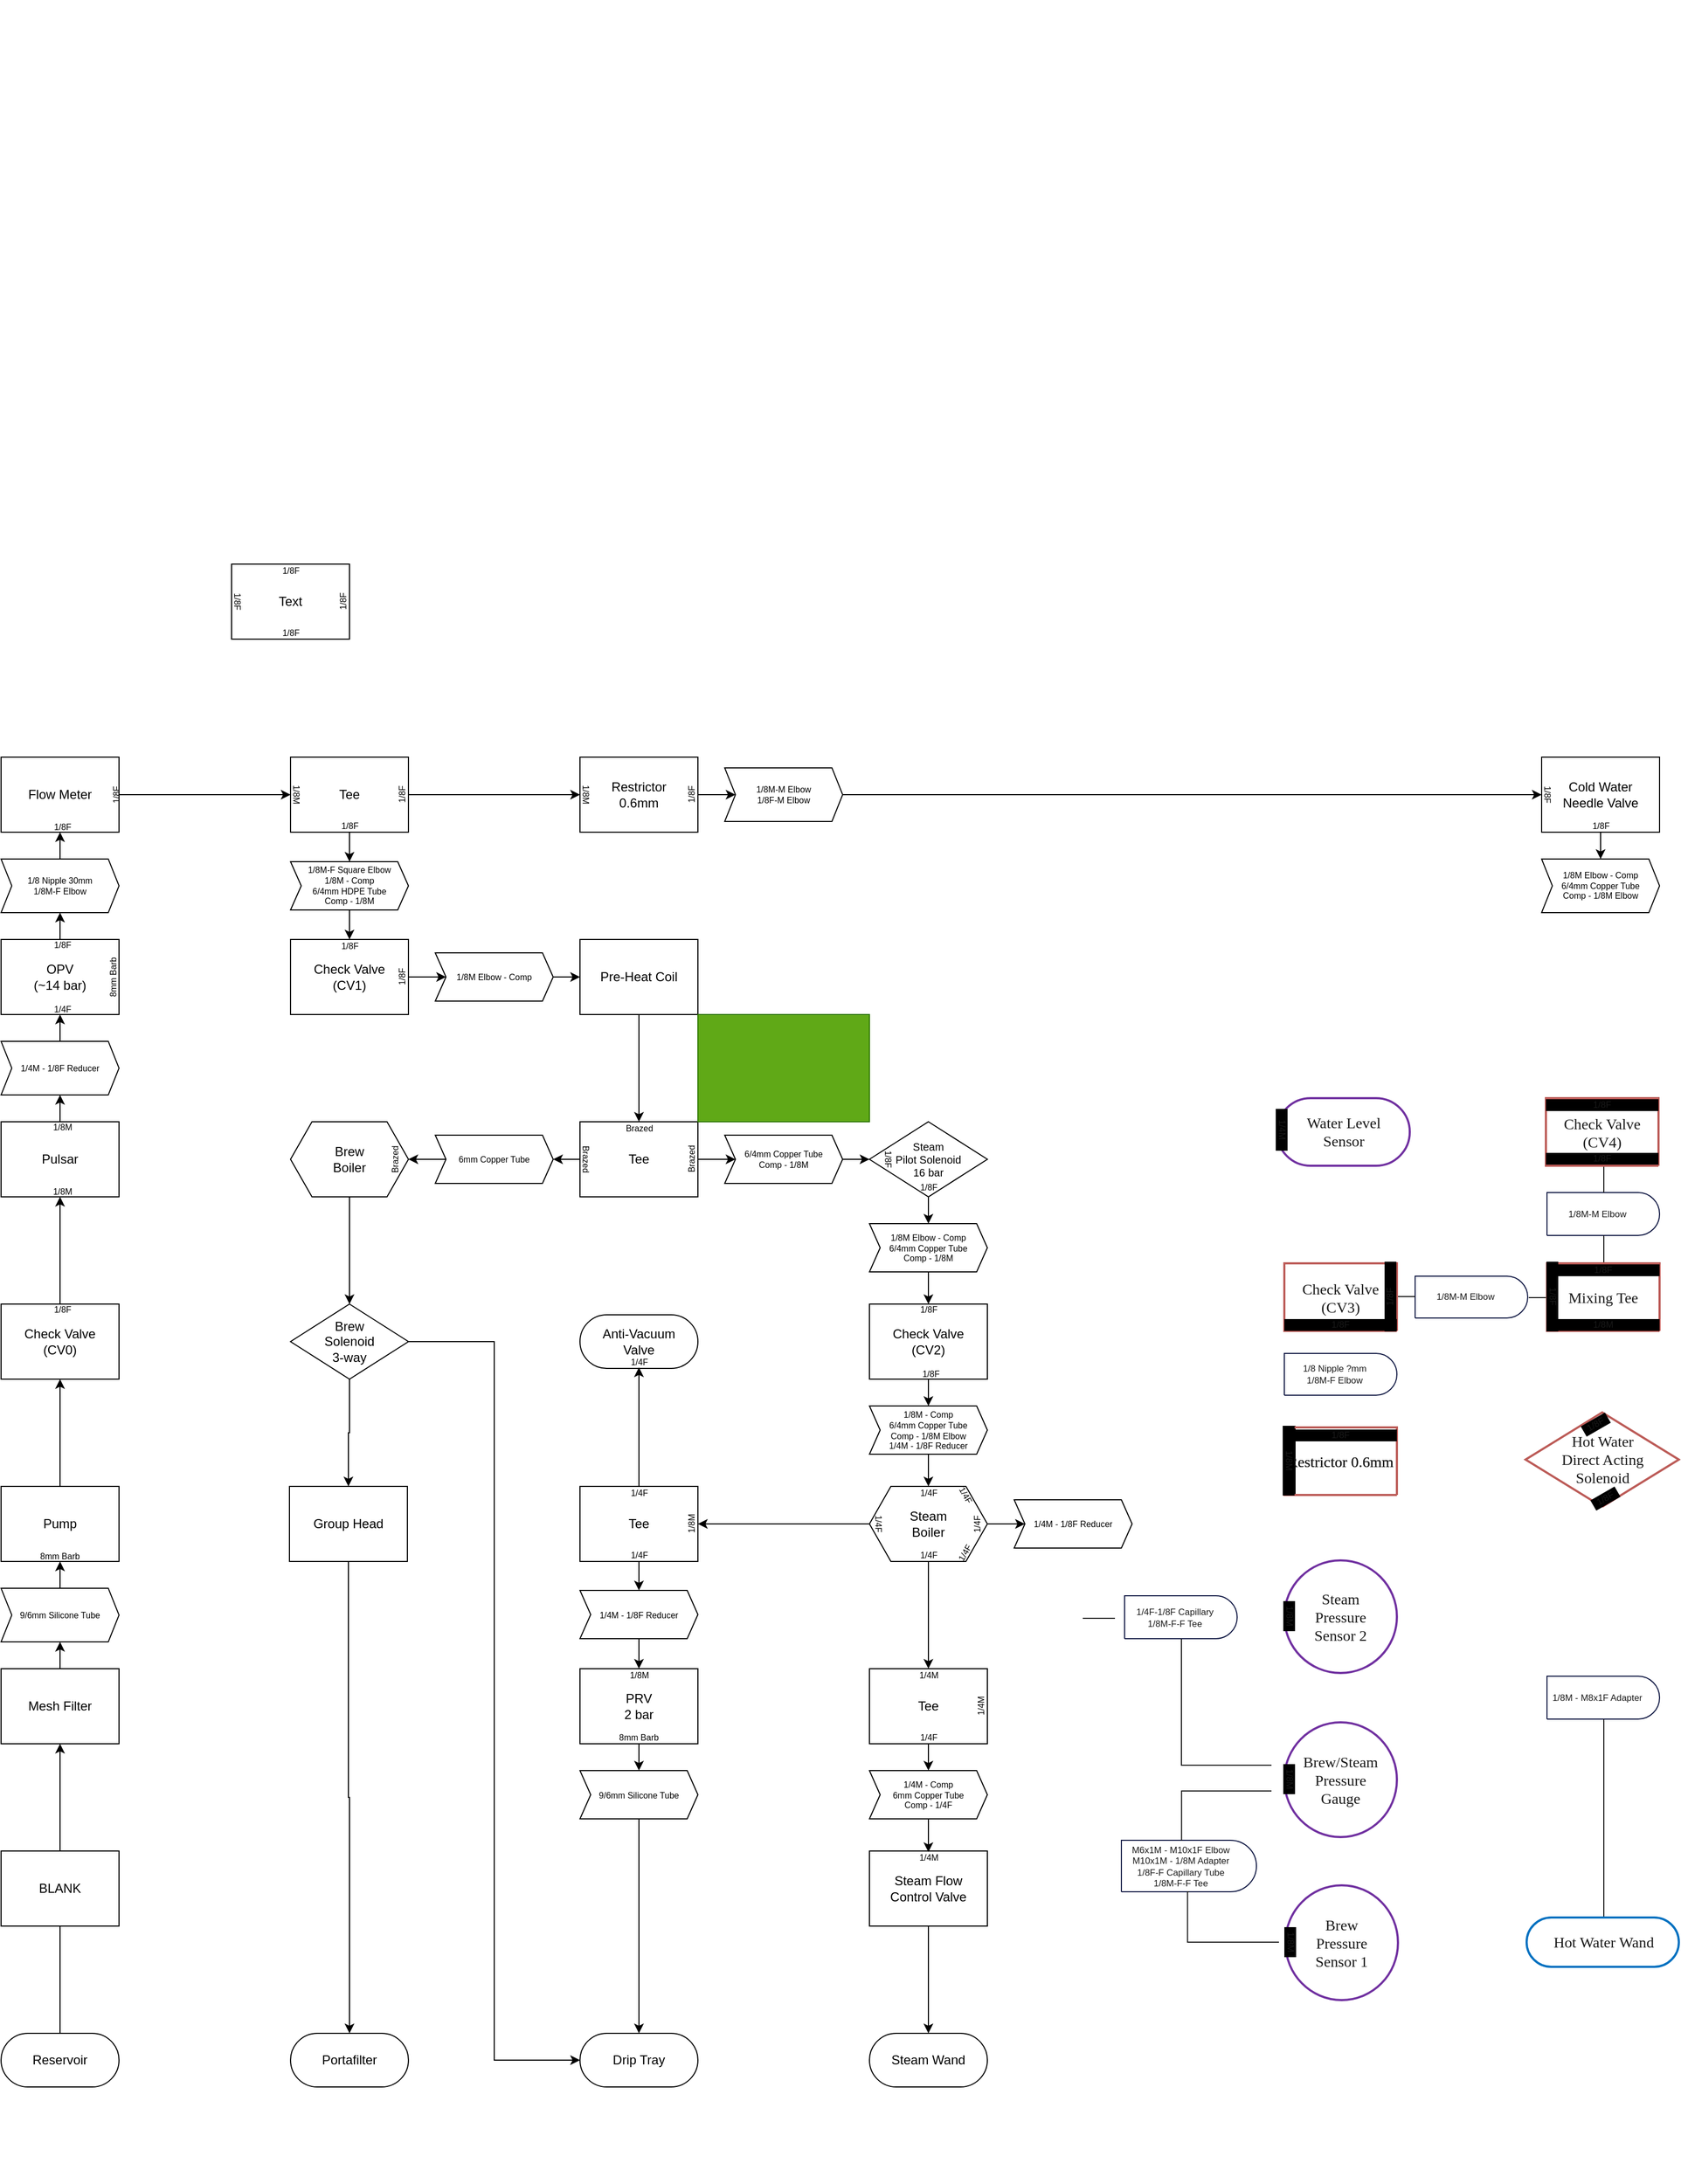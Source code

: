 <mxfile version="28.1.1">
  <diagram name="Page-1" id="syEOLBhVAVta10Gxd06x">
    <mxGraphModel dx="1340" dy="1464" grid="1" gridSize="5" guides="1" tooltips="1" connect="1" arrows="1" fold="1" page="0" pageScale="1" pageWidth="1100" pageHeight="850" math="0" shadow="0">
      <root>
        <mxCell id="0" />
        <mxCell id="1" parent="0" />
        <UserObject label="" tags="Background" id="NBB4tk9cv-uJ-knDmhPw-246">
          <mxCell style="vsdxID=161;fillColor=none;gradientColor=none;shape=stencil(pVDLCoMwEPyavUq6i9i71f8QjGZpmkiMj/59E5ZSKdRLbzO7MwMzQPVsukkDqjkGf9cb99EA3QCRndGBY0JADVA9+KDH4BfXC5+6rMzo4decsItPZQeqp7CLEt6K1LI7SAnL6ooF4b8WPLO8836IE/hUGdhaWeL4/66eTjIbNS8=);strokeColor=#191919;spacingTop=-3;spacingBottom=-3;spacingLeft=-3;spacingRight=-3;points=[];labelBackgroundColor=none;rounded=0;html=1;whiteSpace=wrap;" parent="1" vertex="1">
            <mxGeometry x="145" y="-675" height="906" as="geometry" />
          </mxCell>
        </UserObject>
        <UserObject label="" tags="Background" id="NBB4tk9cv-uJ-knDmhPw-251">
          <mxCell style="vsdxID=137;fillColor=#ffffff;gradientColor=none;shape=stencil(jVLLDoMgEPwargR3U6lna//DVKykVgxqq39fLaQCGtPbMsy+Zodg2lV5KwiwrtfqId6y6CuCFwIgm0po2c8RwYxgWiot7loNTWHebb4wl+ipXkuF0eRFMYXTkgVssghj3/fV0GvZOPQzUn5Ivw3alI/MdwKUo02I/Aw2QgBMFuCcxpHlYMixwOmw7Uq3AADFxG/rjmYh5jd1t0WXsavNVsrDETkF7s8YyBKI4m6APuMvSQJBXI1hM1F4md8ZnB1x1wBzsHqtlHVtrOr+h96cIeNrzD4=);strokeColor=#0070c0;strokeWidth=2;spacingTop=-1;spacingBottom=-1;spacingLeft=-1;spacingRight=-1;points=[[0,0.5,0],[0.5,0,0],[1,0.5,0],[0.5,1,0]];labelBackgroundColor=none;rounded=0;html=1;whiteSpace=wrap;" parent="1" vertex="1">
            <mxGeometry x="1463" y="1112" width="142" height="46" as="geometry" />
          </mxCell>
        </UserObject>
        <mxCell id="NBB4tk9cv-uJ-knDmhPw-252" value="&lt;div style=&quot;font-size: 1px&quot;&gt;&lt;p style=&quot;text-align:center;margin-left:0;margin-right:0;margin-top:0px;margin-bottom:0px;text-indent:0;vertical-align:middle;direction:ltr;&quot;&gt;&lt;font style=&quot;font-size:14.11px;font-family:Microsoft YaHei;color:#191919;direction:ltr;letter-spacing:0px;line-height:120%;opacity:1&quot;&gt;Hot Water Wand&lt;br/&gt;&lt;/font&gt;&lt;/p&gt;&lt;/div&gt;" style="text;vsdxID=137;fillColor=none;gradientColor=none;strokeColor=none;strokeWidth=2;spacingTop=-1;spacingBottom=-1;spacingLeft=-1;spacingRight=-1;points=[[0,0.5,0],[0.5,0,0],[1,0.5,0],[0.5,1,0]];labelBackgroundColor=none;rounded=0;html=1;whiteSpace=wrap;verticalAlign=middle;align=center;overflow=width;;html=1;" parent="NBB4tk9cv-uJ-knDmhPw-251" vertex="1">
          <mxGeometry x="11.6" y="-0.4" width="119.6" height="46.4" as="geometry" />
        </mxCell>
        <UserObject label="" Cost="0" Duration="0" Resources="" tags="Background" id="NBB4tk9cv-uJ-knDmhPw-253">
          <mxCell style="vsdxID=290;fillColor=#ffffff;gradientColor=none;shape=stencil(jZHRDoMgDEW/hkcWBJPps3P/QSYqGQNT2HR/P0hJ5owxe2t7T3spJaLxo5wU4cwHcHc16y6MRFwI59qOCnSIEREtEU3vQA3gnrbDfJKJTNHDvdKEBftY6uDsjVnBML8iarRdoVVxxEq4RQ0yW1SnGmnIeFmfziWW9ufllyxULtpTcEEG7eyPZiQMikYn2hs5ZCeU/KzUtCof7MF2bP8AN/vG4PunvTYGT7LWtzeIJbyfaD8=);strokeColor=#101843;spacingTop=-1;spacingBottom=-1;spacingLeft=-1;spacingRight=-1;points=[[0,0.5,0],[0.5,0,0],[1,0.5,0],[0.5,1,0]];labelBackgroundColor=none;rounded=0;html=1;whiteSpace=wrap;" parent="1" vertex="1">
            <mxGeometry x="1482" y="436" width="105" height="40" as="geometry" />
          </mxCell>
        </UserObject>
        <mxCell id="NBB4tk9cv-uJ-knDmhPw-254" value="&lt;div style=&quot;font-size: 1px&quot;&gt;&lt;p style=&quot;text-align:center;margin-left:0;margin-right:0;margin-top:0px;margin-bottom:0px;text-indent:0;vertical-align:middle;direction:ltr;&quot;&gt;&lt;font style=&quot;font-size:8.47px;font-family:Arial;color:#191919;direction:ltr;letter-spacing:0px;line-height:120%;opacity:1&quot;&gt;1/8M-M Elbow&lt;br/&gt;&lt;/font&gt;&lt;/p&gt;&lt;/div&gt;" style="text;vsdxID=290;fillColor=none;gradientColor=none;strokeColor=none;spacingTop=-1;spacingBottom=-1;spacingLeft=-1;spacingRight=-1;points=[[0,0.5,0],[0.5,0,0],[1,0.5,0],[0.5,1,0]];labelBackgroundColor=none;rounded=0;html=1;whiteSpace=wrap;verticalAlign=middle;align=center;overflow=width;;html=1;" parent="NBB4tk9cv-uJ-knDmhPw-253" vertex="1">
          <mxGeometry y="-0.22" width="93.77" height="40.22" as="geometry" />
        </mxCell>
        <UserObject label="" tags="Background" id="NBB4tk9cv-uJ-knDmhPw-255">
          <mxCell style="vsdxID=291;fillColor=none;gradientColor=none;shape=stencil(dY9JDoAwCEVPw77CERzuYWK1xNqaWqfb24aFQ+Luf3jAB6hcTDtrQLXE4Ee9cxcNUAWI7IwOHJMCqoHK3gc9BL+6TvzcZjKryW95wyFzKk+gOsUVSnwjqGX3i+IbTeI+0bO1kvDZ/0ZKJXmH6gs=);strokeColor=#191919;spacingTop=-3;spacingBottom=-3;spacingLeft=-3;spacingRight=-3;points=[];labelBackgroundColor=none;rounded=0;html=1;whiteSpace=wrap;" parent="1" vertex="1">
            <mxGeometry x="1535" y="388" width="1" height="24" as="geometry" />
          </mxCell>
        </UserObject>
        <UserObject label="" tags="Background" id="NBB4tk9cv-uJ-knDmhPw-256">
          <mxCell style="vsdxID=295;fillColor=none;gradientColor=none;shape=stencil(dY9JDoAwCEVPw77CERzuYWK1xNqaWqfb24aFQ+Luf3jAB6hcTDtrQLXE4Ee9cxcNUAWI7IwOHJMCqoHK3gc9BL+6TvzcZjKryW95wyFzKk+gOsUVSnwjqGX3i+IbTeI+0bO1kvDZ/0ZKJXmH6gs=);strokeColor=#191919;spacingTop=-3;spacingBottom=-3;spacingLeft=-3;spacingRight=-3;points=[];labelBackgroundColor=none;rounded=0;html=1;whiteSpace=wrap;" parent="1" vertex="1">
            <mxGeometry x="1535" y="451" width="1" height="25" as="geometry" />
          </mxCell>
        </UserObject>
        <UserObject label="" Cost="0" Duration="0" Resources="" tags="Background" id="NBB4tk9cv-uJ-knDmhPw-257">
          <mxCell style="vsdxID=307;fillColor=#ffffff;gradientColor=none;shape=stencil(jZHRDoMgDEW/hkcWBJPps3P/QSYqGQNT2HR/P0hJ5owxe2t7T3spJaLxo5wU4cwHcHc16y6MRFwI59qOCnSIEREtEU3vQA3gnrbDfJKJTNHDvdKEBftY6uDsjVnBML8iarRdoVVxxEq4RQ0yW1SnGmnIeFmfziWW9ufllyxULtpTcEEG7eyPZiQMikYn2hs5ZCeU/KzUtCof7MF2bP8AN/vG4PunvTYGT7LWtzeIJbyfaD8=);strokeColor=#101843;spacingTop=-1;spacingBottom=-1;spacingLeft=-1;spacingRight=-1;points=[[0,0.5,0],[0.5,0,0],[1,0.5,0],[0.5,1,0]];labelBackgroundColor=none;rounded=0;html=1;whiteSpace=wrap;" parent="1" vertex="1">
            <mxGeometry x="1482" y="887" width="105" height="40" as="geometry" />
          </mxCell>
        </UserObject>
        <mxCell id="NBB4tk9cv-uJ-knDmhPw-258" value="&lt;div style=&quot;font-size: 1px&quot;&gt;&lt;p style=&quot;text-align:center;margin-left:0;margin-right:0;margin-top:0px;margin-bottom:0px;text-indent:0;vertical-align:middle;direction:ltr;&quot;&gt;&lt;font style=&quot;font-size:8.47px;font-family:Arial;color:#191919;direction:ltr;letter-spacing:0px;line-height:120%;opacity:1&quot;&gt;1/8M - M8x1F Adapter&lt;br/&gt;&lt;/font&gt;&lt;/p&gt;&lt;/div&gt;" style="text;vsdxID=307;fillColor=none;gradientColor=none;strokeColor=none;spacingTop=-1;spacingBottom=-1;spacingLeft=-1;spacingRight=-1;points=[[0,0.5,0],[0.5,0,0],[1,0.5,0],[0.5,1,0]];labelBackgroundColor=none;rounded=0;html=1;whiteSpace=wrap;verticalAlign=middle;align=center;overflow=width;;html=1;" parent="NBB4tk9cv-uJ-knDmhPw-257" vertex="1">
          <mxGeometry y="-0.22" width="93.77" height="40.22" as="geometry" />
        </mxCell>
        <UserObject label="" tags="Background" id="NBB4tk9cv-uJ-knDmhPw-259">
          <mxCell style="vsdxID=308;fillColor=none;gradientColor=none;shape=stencil(dY9JDoAwCEVPw77CERzuYWK1xNqaWqfb24aFQ+Luf3jAB6hcTDtrQLXE4Ee9cxcNUAWI7IwOHJMCqoHK3gc9BL+6TvzcZjKryW95wyFzKk+gOsUVSnwjqGX3i+IbTeI+0bO1kvDZ/0ZKJXmH6gs=);strokeColor=#191919;spacingTop=-3;spacingBottom=-3;spacingLeft=-3;spacingRight=-3;points=[];labelBackgroundColor=none;rounded=0;html=1;whiteSpace=wrap;" parent="1" vertex="1">
            <mxGeometry x="1534" y="573" height="156" as="geometry" />
          </mxCell>
        </UserObject>
        <UserObject label="" tags="Background" id="NBB4tk9cv-uJ-knDmhPw-260">
          <mxCell style="vsdxID=311;fillColor=none;gradientColor=none;shape=stencil(dY9JDoAwCEVPw77CERzuYWK1xNqaWqfb24aFQ+Luf3jAB6hcTDtrQLXE4Ee9cxcNUAWI7IwOHJMCqoHK3gc9BL+6TvzcZjKryW95wyFzKk+gOsUVSnwjqGX3i+IbTeI+0bO1kvDZ/0ZKJXmH6gs=);strokeColor=#191919;spacingTop=-3;spacingBottom=-3;spacingLeft=-3;spacingRight=-3;points=[];labelBackgroundColor=none;rounded=0;html=1;whiteSpace=wrap;" parent="1" vertex="1">
            <mxGeometry x="1535" y="743" width="1" height="184" as="geometry" />
          </mxCell>
        </UserObject>
        <UserObject label="" tags="Background" id="NBB4tk9cv-uJ-knDmhPw-261">
          <mxCell style="vsdxID=156;fillColor=none;gradientColor=none;shape=stencil(fY9BEoMgDEVPkz0mR1C69A7MiCVTBAfRtrcXzMLWhbv/k5fkB6hdnJktoFpyii/75iE7oA4QOTibOBcFpIHaMSb7THENg/jZVLKqKW51w0fmetPXGVRf8Y1Sh38I7DncwPgPF3GeGdl7Sfnbv8YqJXmJ9A4=);strokeColor=#191919;spacingTop=-3;spacingBottom=-3;spacingLeft=-3;spacingRight=-3;points=[];labelBackgroundColor=none;rounded=0;html=1;whiteSpace=wrap;;flipV=1;" parent="1" vertex="1">
            <mxGeometry x="93" y="1111" height="248" as="geometry" />
          </mxCell>
        </UserObject>
        <UserObject label="" tags="Background" id="NBB4tk9cv-uJ-knDmhPw-262">
          <mxCell style="vsdxID=158;fillColor=none;gradientColor=none;shape=stencil(fY9BEoMgDEVPkz0mR1C69A7MiCVTBAfRtrcXzMLWhbv/k5fkB6hdnJktoFpyii/75iE7oA4QOTibOBcFpIHaMSb7THENg/jZVLKqKW51w0fmetPXGVRf8Y1Sh38I7DncwPgPF3GeGdl7Sfnbv8YqJXmJ9A4=);strokeColor=#191919;spacingTop=-3;spacingBottom=-3;spacingLeft=-3;spacingRight=-3;points=[];labelBackgroundColor=none;rounded=0;html=1;whiteSpace=wrap;;flipV=1;movable=0;resizable=0;rotatable=0;deletable=0;editable=0;locked=1;connectable=0;" parent="1" vertex="1">
            <mxGeometry x="95" y="735" height="85" as="geometry" />
          </mxCell>
        </UserObject>
        <UserObject label="" tags="Background" id="NBB4tk9cv-uJ-knDmhPw-263">
          <mxCell style="vsdxID=159;fillColor=none;gradientColor=none;shape=stencil(fY9BEoMgDEVPkz0mR1C69A7MiCVTBAfRtrcXzMLWhbv/k5fkB6hdnJktoFpyii/75iE7oA4QOTibOBcFpIHaMSb7THENg/jZVLKqKW51w0fmetPXGVRf8Y1Sh38I7DncwPgPF3GeGdl7Sfnbv8YqJXmJ9A4=);strokeColor=#191919;spacingTop=-3;spacingBottom=-3;spacingLeft=-3;spacingRight=-3;points=[];labelBackgroundColor=none;rounded=0;html=1;whiteSpace=wrap;;flipV=1;movable=0;resizable=0;rotatable=0;deletable=0;editable=0;locked=1;connectable=0;" parent="1" vertex="1">
            <mxGeometry x="95" y="500" height="90" as="geometry" />
          </mxCell>
        </UserObject>
        <UserObject label="" tags="Background" id="NBB4tk9cv-uJ-knDmhPw-268">
          <mxCell style="vsdxID=284;fillColor=none;gradientColor=none;shape=stencil(UzV2Ls5ILEhVNTIoLinKz04tz0wpyVA1dlE1MsrMy0gtyiwBslSNXVWNndPyi1LTi/JL81Ig/IJEkEoQKze/DGRCBUSfX6IfSI+RQSWEb2hgAOa7QRTnZObhU2xprmdshqweyEDYlJaZkwNxKLI8usuAQhBfGbsCAA==);strokeColor=#191919;spacingTop=-3;spacingBottom=-3;spacingLeft=-3;spacingRight=-3;points=[];labelBackgroundColor=none;rounded=0;html=1;whiteSpace=wrap;;flipV=1;movable=0;resizable=0;rotatable=0;deletable=0;editable=0;locked=1;connectable=0;" parent="1" vertex="1">
            <mxGeometry x="95" y="140" height="40" as="geometry" />
          </mxCell>
        </UserObject>
        <UserObject label="" tags="Background" id="NBB4tk9cv-uJ-knDmhPw-270">
          <mxCell style="vsdxID=287;fillColor=none;gradientColor=none;shape=stencil(UzV2Ls5ILEhVNTIoLinKz04tz0wpyVA1dlE1MsrMy0gtyiwBslSNXVWNndPyi1LTi/JL81Ig/IJEkEoQKze/DGRCBUSfX6IfSI+RQSWEb2hgAOa7QRTnZObhU2xprmdshqweyEDYlJaZkwNxKLI8usuAQhBfGbsCAA==);strokeColor=#191919;spacingTop=-3;spacingBottom=-3;spacingLeft=-3;spacingRight=-3;points=[];labelBackgroundColor=none;rounded=0;html=1;whiteSpace=wrap;;flipV=1;movable=0;resizable=0;rotatable=0;deletable=0;editable=0;locked=1;connectable=0;" parent="1" vertex="1">
            <mxGeometry x="95" y="140" height="40" as="geometry" />
          </mxCell>
        </UserObject>
        <UserObject label="" tags="Background" id="NBB4tk9cv-uJ-knDmhPw-271">
          <mxCell style="vsdxID=289;fillColor=none;gradientColor=none;shape=stencil(fY9BEoMgDEVPkz0mR1C69A7MiCVTBAfRtrcXzMLWhbv/k5fkB6hdnJktoFpyii/75iE7oA4QOTibOBcFpIHaMSb7THENg/jZVLKqKW51w0fmetPXGVRf8Y1Sh38I7DncwPgPF3GeGdl7Sfnbv8YqJXmJ9A4=);strokeColor=#191919;spacingTop=-3;spacingBottom=-3;spacingLeft=-3;spacingRight=-3;points=[];labelBackgroundColor=none;rounded=0;html=1;whiteSpace=wrap;;flipV=1;movable=0;resizable=0;rotatable=0;deletable=0;editable=0;locked=1;connectable=0;" parent="1" vertex="1">
            <mxGeometry x="95" y="830" height="30" as="geometry" />
          </mxCell>
        </UserObject>
        <UserObject label="" Cost="0" Duration="0" Resources="" tags="Background" id="NBB4tk9cv-uJ-knDmhPw-272">
          <mxCell style="vsdxID=297;fillColor=#ffffff;gradientColor=none;shape=stencil(jZHRDoMgDEW/hkcWBJPps3P/QSYqGQNT2HR/P0hJ5owxe2t7T3spJaLxo5wU4cwHcHc16y6MRFwI59qOCnSIEREtEU3vQA3gnrbDfJKJTNHDvdKEBftY6uDsjVnBML8iarRdoVVxxEq4RQ0yW1SnGmnIeFmfziWW9ufllyxULtpTcEEG7eyPZiQMikYn2hs5ZCeU/KzUtCof7MF2bP8AN/vG4PunvTYGT7LWtzeIJbyfaD8=);strokeColor=#101843;spacingTop=-1;spacingBottom=-1;spacingLeft=-1;spacingRight=-1;points=[[0,0.5,0],[0.5,0,0],[1,0.5,0],[0.5,1,0]];labelBackgroundColor=none;rounded=0;html=1;whiteSpace=wrap;" parent="1" vertex="1">
            <mxGeometry x="1088" y="812" width="105" height="40" as="geometry" />
          </mxCell>
        </UserObject>
        <mxCell id="NBB4tk9cv-uJ-knDmhPw-273" value="&lt;div style=&quot;font-size: 1px&quot;&gt;&lt;p style=&quot;text-align:center;margin-left:0;margin-right:0;margin-top:0px;margin-bottom:0px;text-indent:0;vertical-align:middle;direction:ltr;&quot;&gt;&lt;font style=&quot;font-size:8.47px;font-family:Arial;color:#191919;direction:ltr;letter-spacing:0px;line-height:120%;opacity:1&quot;&gt;1/4F-1/8F Capillary&lt;br/&gt;&lt;/font&gt;&lt;font style=&quot;font-size:8.47px;font-family:Arial;color:#191919;direction:ltr;letter-spacing:0px;line-height:120%;opacity:1&quot;&gt;1/8M-F-F Tee&lt;br/&gt;&lt;/font&gt;&lt;/p&gt;&lt;/div&gt;" style="text;vsdxID=297;fillColor=none;gradientColor=none;strokeColor=none;spacingTop=-1;spacingBottom=-1;spacingLeft=-1;spacingRight=-1;points=[[0,0.5,0],[0.5,0,0],[1,0.5,0],[0.5,1,0]];labelBackgroundColor=none;rounded=0;html=1;whiteSpace=wrap;verticalAlign=middle;align=center;overflow=width;;html=1;" parent="NBB4tk9cv-uJ-knDmhPw-272" vertex="1">
          <mxGeometry y="-0.22" width="93.77" height="40.22" as="geometry" />
        </mxCell>
        <UserObject label="" tags="Background" id="NBB4tk9cv-uJ-knDmhPw-309">
          <mxCell style="vsdxID=392;fillColor=none;gradientColor=none;shape=stencil(dU9bDoAgDDvN/pEdwcc9TEBZRCCIr9sLWYzGxL92bbcOsF5MHzRIsaToJ72TSgawASnJGR0pZQTYAtaDj3qMfnWKeeiLs6DZb2XDwTlRElKczCrBvGOrJfey3uKPOYPnyEDWcse3/i2VR/wQthc=);strokeColor=#191919;spacingTop=-3;spacingBottom=-3;spacingLeft=-3;spacingRight=-3;points=[];labelBackgroundColor=none;rounded=0;html=1;whiteSpace=wrap;" parent="1" vertex="1">
            <mxGeometry x="658" y="384" width="16" as="geometry" />
          </mxCell>
        </UserObject>
        <UserObject label="" tags="Background" id="NBB4tk9cv-uJ-knDmhPw-337">
          <mxCell style="vsdxID=463;fillColor=none;gradientColor=none;strokeWidth=102;spacingTop=-3;spacingBottom=-3;spacingLeft=-3;spacingRight=-3;points=[];labelBackgroundColor=none;rounded=0;strokeColor=none;html=1;whiteSpace=wrap;" parent="1" vertex="1">
            <mxGeometry x="1482" y="501" width="105" height="65" as="geometry" />
          </mxCell>
        </UserObject>
        <mxCell id="NBB4tk9cv-uJ-knDmhPw-338" value="&lt;div style=&quot;font-size: 1px&quot;&gt;&lt;p style=&quot;text-align:center;margin-left:0;margin-right:0;margin-top:0px;margin-bottom:0px;text-indent:0;vertical-align:middle;direction:ltr;&quot;&gt;&lt;font style=&quot;font-size:14.11px;font-family:Microsoft YaHei;color:#191919;direction:ltr;letter-spacing:0px;line-height:120%;opacity:1&quot;&gt;Mixing Tee&lt;br/&gt;&lt;/font&gt;&lt;/p&gt;&lt;/div&gt;" style="verticalAlign=middle;align=center;overflow=width;vsdxID=135;fillColor=#ffffff;gradientColor=none;shape=stencil(nZBLDoAgDERP0z3SIyjewwQUogJB/N1eSBd+Fia6m2lf23QAy0k3XgFnUwyuV6uRUQNWwLmxWgUTkwIUgGXrguqCm60k75tMZjW6JW/YaK5gLM9wtt99TfBg7Av8gv4EP51/wEmcX1JA194zkVSiNFEc);strokeColor=#bc5b57;strokeWidth=2;spacingTop=-1;spacingBottom=-1;spacingLeft=-1;spacingRight=-1;points=[[0,0.5,0],[0.5,0,0],[1,0.5,0],[0.5,1,0]];labelBackgroundColor=none;rounded=0;html=1;whiteSpace=wrap;" parent="NBB4tk9cv-uJ-knDmhPw-337" vertex="1">
          <mxGeometry y="1" width="105" height="63" as="geometry" />
        </mxCell>
        <mxCell id="NBB4tk9cv-uJ-knDmhPw-339" value="&lt;div style=&quot;font-size: 1px&quot;&gt;&lt;p style=&quot;text-align:center;margin-left:0;margin-right:0;margin-top:0px;margin-bottom:0px;text-indent:0;vertical-align:middle;direction:ltr;&quot;&gt;&lt;font style=&quot;font-size:8.47px;font-family:Arial;color:#191919;direction:ltr;letter-spacing:0px;line-height:120%;opacity:1&quot;&gt;1/8F&lt;br/&gt;&lt;/font&gt;&lt;/p&gt;&lt;/div&gt;" style="verticalAlign=middle;align=center;overflow=width;vsdxID=459;fillColor=none;gradientColor=none;shape=stencil(nZBRDoQgDERP03+WHsHFe5iISyOCQdT19kIaIxq//Jtp3zTpAFaTaUYNUkwx+F6v1EYD+AUpyRkdKCYFqACrzgf9C352LfuxyWRWg1/yhT/nRE5IsZWuZtCSK8CPeI0e/hF+jV7AJM4PO7KWCyr390bSiNtEtQM=);strokeColor=none;spacingTop=-1;spacingBottom=-1;spacingLeft=-1;spacingRight=-1;points=[[0.5,1,0]];labelBackgroundColor=#000000;rounded=0;html=1;whiteSpace=wrap;" parent="NBB4tk9cv-uJ-knDmhPw-337" vertex="1">
          <mxGeometry y="1" width="105" height="12" as="geometry" />
        </mxCell>
        <mxCell id="NBB4tk9cv-uJ-knDmhPw-340" value="&lt;div style=&quot;font-size: 1px&quot;&gt;&lt;p style=&quot;text-align:center;margin-left:0;margin-right:0;margin-top:0px;margin-bottom:0px;text-indent:0;vertical-align:middle;direction:ltr;&quot;&gt;&lt;font style=&quot;font-size:8.47px;font-family:Arial;color:#191919;direction:ltr;letter-spacing:0px;line-height:120%;opacity:1&quot;&gt;1/8F&lt;br/&gt;&lt;/font&gt;&lt;/p&gt;&lt;/div&gt;" style="verticalAlign=middle;align=center;overflow=width;vsdxID=460;fillColor=none;gradientColor=none;shape=stencil(nZBRDoQgDERP03+WHsHFe5iISyOCQdT19kIaIxq//Jtp3zTpAFaTaUYNUkwx+F6v1EYD+AUpyRkdKCYFqACrzgf9C352LfuxyWRWg1/yhT/nRE5IsZWuZtCSK8CPeI0e/hF+jV7AJM4PO7KWCyr390bSiNtEtQM=);strokeColor=none;spacingTop=-1;spacingBottom=-1;spacingLeft=-1;spacingRight=-1;points=[[0.5,1,0]];labelBackgroundColor=#000000;rounded=0;html=1;whiteSpace=wrap;" parent="NBB4tk9cv-uJ-knDmhPw-337" vertex="1">
          <mxGeometry y="1" width="105" height="12" as="geometry" />
        </mxCell>
        <mxCell id="NBB4tk9cv-uJ-knDmhPw-341" value="&lt;div style=&quot;font-size: 1px&quot;&gt;&lt;p style=&quot;text-align:center;margin-left:0;margin-right:0;margin-top:0px;margin-bottom:0px;text-indent:0;vertical-align:middle;direction:ltr;&quot;&gt;&lt;font style=&quot;font-size:8.47px;font-family:Arial;color:#191919;direction:ltr;letter-spacing:0px;line-height:120%;opacity:1&quot;&gt;1/8M&lt;br/&gt;&lt;/font&gt;&lt;/p&gt;&lt;/div&gt;" style="verticalAlign=middle;align=center;overflow=width;vsdxID=461;fillColor=none;gradientColor=none;shape=stencil(nZBRDoQgDERP03+WHsHFe5iISyOCQdT19kIaIxq//Jtp3zTpAFaTaUYNUkwx+F6v1EYD+AUpyRkdKCYFqACrzgf9C352LfuxyWRWg1/yhT/nRE5IsZWuZtCSK8CPeI0e/hF+jV7AJM4PO7KWCyr390bSiNtEtQM=);strokeColor=none;spacingTop=-1;spacingBottom=-1;spacingLeft=-1;spacingRight=-1;points=[[0.5,1,0]];labelBackgroundColor=#000000;rounded=0;html=1;whiteSpace=wrap;" parent="NBB4tk9cv-uJ-knDmhPw-337" vertex="1">
          <mxGeometry y="52" width="105" height="12" as="geometry" />
        </mxCell>
        <mxCell id="NBB4tk9cv-uJ-knDmhPw-342" value="&lt;div style=&quot;font-size: 1px&quot;&gt;&lt;p style=&quot;text-align:center;margin-left:0;margin-right:0;margin-top:0px;margin-bottom:0px;text-indent:0;vertical-align:middle;direction:ltr;&quot;&gt;&lt;font style=&quot;font-size:8.47px;font-family:Arial;color:#191919;direction:ltr;letter-spacing:0px;line-height:120%;opacity:1&quot;&gt;1/8F&lt;br/&gt;&lt;/font&gt;&lt;/p&gt;&lt;/div&gt;" style="verticalAlign=middle;align=center;overflow=width;vsdxID=462;rotation=90;fillColor=none;gradientColor=none;shape=stencil(nZBRDoQgDERP03+WHsHFe5iISyOCQdT19kIaIxq//Jtp3zTpAFaTaUYNUkwx+F6v1EYD+AUpyRkdKCYFqACrzgf9C352LfuxyWRWg1/yhT/nRE5IsZWuZtCSK8CPeI0e/hF+jV7AJM4PO7KWCyr390bSiNtEtQM=);strokeColor=none;spacingTop=-1;spacingBottom=-1;spacingLeft=-1;spacingRight=-1;points=[[1,0.5,0]];labelBackgroundColor=#000000;rounded=0;html=1;whiteSpace=wrap;" parent="NBB4tk9cv-uJ-knDmhPw-337" vertex="1">
          <mxGeometry x="-27" y="26" width="65" height="12" as="geometry" />
        </mxCell>
        <UserObject label="" tags="Background" id="NBB4tk9cv-uJ-knDmhPw-343">
          <mxCell style="vsdxID=468;fillColor=none;gradientColor=none;shape=stencil(dY9JDoAwCEVPw77CERzuYWK1xNqaWqfb24aFQ+Luf3jAB6hcTDtrQLXE4Ee9cxcNUAWI7IwOHJMCqoHK3gc9BL+6TvzcZjKryW95wyFzKk+gOsUVSnwjqGX3i+IbTeI+0bO1kvDZ/0ZKJXmH6gs=);strokeColor=#191919;spacingTop=-3;spacingBottom=-3;spacingLeft=-3;spacingRight=-3;points=[];labelBackgroundColor=none;rounded=0;html=1;whiteSpace=wrap;;flipV=1;" parent="1" vertex="1">
            <mxGeometry x="1534" y="641" height="77" as="geometry" />
          </mxCell>
        </UserObject>
        <UserObject label="" tags="Background" id="NBB4tk9cv-uJ-knDmhPw-344">
          <mxCell style="vsdxID=472;fillColor=none;gradientColor=none;strokeWidth=102;spacingTop=-3;spacingBottom=-3;spacingLeft=-3;spacingRight=-3;points=[];labelBackgroundColor=none;rounded=0;strokeColor=none;html=1;whiteSpace=wrap;" parent="1" vertex="1">
            <mxGeometry x="1462" y="641" width="143" height="92" as="geometry" />
          </mxCell>
        </UserObject>
        <mxCell id="NBB4tk9cv-uJ-knDmhPw-345" style="vsdxID=227;fillColor=#ffffff;gradientColor=none;shape=stencil(nZBNDoUgDIRP0z3SeAKf3sNElEYEg/h3+wdpjIaFC3cz9OukDGC16HZWIMUSvBvVTl3QgD+QkqxWnkJUgDVg1TuvBu9W27Gf20QmNbktJRy8V4q0IsXJthDsG2YN2Qd7DS+4fGGz3Bfyc2Z2axT3J3syhjt6zvNS4hMXivUf);strokeColor=#bc5b57;strokeWidth=2;spacingTop=-1;spacingBottom=-1;spacingLeft=-1;spacingRight=-1;points=[[0,0.5,0],[0.5,0,0],[1,0.5,0],[0.5,1,0]];labelBackgroundColor=none;rounded=0;html=1;whiteSpace=wrap;" parent="NBB4tk9cv-uJ-knDmhPw-344" vertex="1">
          <mxGeometry width="143" height="88" as="geometry" />
        </mxCell>
        <mxCell id="NBB4tk9cv-uJ-knDmhPw-346" value="&lt;div style=&quot;font-size: 1px&quot;&gt;&lt;p style=&quot;text-align:center;margin-left:0;margin-right:0;margin-top:0px;margin-bottom:0px;text-indent:0;vertical-align:middle;direction:ltr;&quot;&gt;&lt;font style=&quot;font-size:14.11px;font-family:Microsoft YaHei;color:#191919;direction:ltr;letter-spacing:0px;line-height:120%;opacity:1&quot;&gt;Hot Water&lt;br/&gt;&lt;/font&gt;&lt;font style=&quot;font-size:14.11px;font-family:Microsoft YaHei;color:#191919;direction:ltr;letter-spacing:0px;line-height:120%;opacity:1&quot;&gt;Direct Acting Solenoid&lt;br/&gt;&lt;/font&gt;&lt;/p&gt;&lt;/div&gt;" style="text;vsdxID=227;fillColor=none;gradientColor=none;strokeColor=none;strokeWidth=2;spacingTop=-1;spacingBottom=-1;spacingLeft=-1;spacingRight=-1;points=[[0,0.5,0],[0.5,0,0],[1,0.5,0],[0.5,1,0]];labelBackgroundColor=none;rounded=0;html=1;whiteSpace=wrap;verticalAlign=middle;align=center;overflow=width;;html=1;" parent="NBB4tk9cv-uJ-knDmhPw-345" vertex="1">
          <mxGeometry x="23.03" y="15.1" width="97.87" height="56.9" as="geometry" />
        </mxCell>
        <mxCell id="NBB4tk9cv-uJ-knDmhPw-347" value="&lt;div style=&quot;font-size: 1px&quot;&gt;&lt;p style=&quot;text-align:center;margin-left:0;margin-right:0;margin-top:0px;margin-bottom:0px;text-indent:0;vertical-align:middle;direction:ltr;&quot;&gt;&lt;font style=&quot;font-size:8.47px;font-family:Arial;color:#191919;direction:ltr;letter-spacing:0px;line-height:120%;opacity:1&quot;&gt;1/8F&lt;br/&gt;&lt;/font&gt;&lt;/p&gt;&lt;/div&gt;" style="verticalAlign=middle;align=center;overflow=width;vsdxID=465;rotation=330;fillColor=none;gradientColor=none;shape=stencil(nZBRDoQgDERP03+WHsHFe5iISyOCQdT19kIaIxq//Jtp3zTpAFaTaUYNUkwx+F6v1EYD+AUpyRkdKCYFqACrzgf9C352LfuxyWRWg1/yhT/nRE5IsZWuZtCSK8CPeI0e/hF+jV7AJM4PO7KWCyr390bSiNtEtQM=);strokeColor=none;spacingTop=-1;spacingBottom=-1;spacingLeft=-1;spacingRight=-1;points=[[0.5,1,0]];labelBackgroundColor=#000000;rounded=0;html=1;whiteSpace=wrap;" parent="NBB4tk9cv-uJ-knDmhPw-344" vertex="1">
          <mxGeometry x="61" y="74" width="26" height="11" as="geometry" />
        </mxCell>
        <mxCell id="NBB4tk9cv-uJ-knDmhPw-348" value="&lt;div style=&quot;font-size: 1px&quot;&gt;&lt;p style=&quot;text-align:center;margin-left:0;margin-right:0;margin-top:0px;margin-bottom:0px;text-indent:0;vertical-align:middle;direction:ltr;&quot;&gt;&lt;font style=&quot;font-size:8.47px;font-family:Arial;color:#191919;direction:ltr;letter-spacing:0px;line-height:120%;opacity:1&quot;&gt;1/8F&lt;br/&gt;&lt;/font&gt;&lt;/p&gt;&lt;/div&gt;" style="verticalAlign=middle;align=center;overflow=width;vsdxID=466;rotation=330;fillColor=none;gradientColor=none;shape=stencil(nZBRDoQgDERP03+WHsHFe5iISyOCQdT19kIaIxq//Jtp3zTpAFaTaUYNUkwx+F6v1EYD+AUpyRkdKCYFqACrzgf9C352LfuxyWRWg1/yhT/nRE5IsZWuZtCSK8CPeI0e/hF+jV7AJM4PO7KWCyr390bSiNtEtQM=);strokeColor=none;spacingTop=-1;spacingBottom=-1;spacingLeft=-1;spacingRight=-1;points=[[0.5,1,0]];labelBackgroundColor=#000000;rounded=0;html=1;whiteSpace=wrap;" parent="NBB4tk9cv-uJ-knDmhPw-344" vertex="1">
          <mxGeometry x="52" y="5" width="26" height="11" as="geometry" />
        </mxCell>
        <UserObject label="" tags="Background" id="NBB4tk9cv-uJ-knDmhPw-351">
          <mxCell style="vsdxID=486;fillColor=none;gradientColor=none;strokeWidth=102;spacingTop=-3;spacingBottom=-3;spacingLeft=-3;spacingRight=-3;points=[];labelBackgroundColor=none;rounded=0;strokeColor=none;html=1;whiteSpace=wrap;" parent="1" vertex="1">
            <mxGeometry x="1230" y="348" width="124" height="63" as="geometry" />
          </mxCell>
        </UserObject>
        <mxCell id="NBB4tk9cv-uJ-knDmhPw-352" style="vsdxID=487;fillColor=#ffffff;gradientColor=none;shape=stencil(jVLLEsIgDPwargwk9uHZx384Fi1jLQ6t2v69raFToOp4S5Yl2ewsw01THm6KgWhaay7qqYu2ZLhlALouldXtUDHcMdycjFVna+51Qf3tMDLH6moe44SO/kHCVzD+AtETIt7dnsiVrj1ytuJJ/p18vFsaLekxz3k6zZY+X3RArRQO6B0AwHHtOBhzHJD8XDrTHZBlPJXhWl9YrGRa698aKfnozdLIiL4QKjnmodRZBAR2TSL9UzBk/OVN5IxvNixFhRqmhf6d+CEEQzFn7aSriqLqv8fZHCDKNe5e);strokeColor=#7030a0;strokeWidth=2;spacingTop=-1;spacingBottom=-1;spacingLeft=-1;spacingRight=-1;points=[[0,0.5,0],[0.5,0,0],[1,0.5,0],[0.5,1,0]];labelBackgroundColor=none;rounded=0;html=1;whiteSpace=wrap;" parent="NBB4tk9cv-uJ-knDmhPw-351" vertex="1">
          <mxGeometry width="124" height="63" as="geometry" />
        </mxCell>
        <mxCell id="NBB4tk9cv-uJ-knDmhPw-353" value="&lt;div style=&quot;font-size: 1px&quot;&gt;&lt;p style=&quot;text-align:center;margin-left:0;margin-right:0;margin-top:0px;margin-bottom:0px;text-indent:0;vertical-align:middle;direction:ltr;&quot;&gt;&lt;font style=&quot;font-size:14.11px;font-family:Microsoft YaHei;color:#191919;direction:ltr;letter-spacing:0px;line-height:120%;opacity:1&quot;&gt;Water Level Sensor&lt;br/&gt;&lt;/font&gt;&lt;/p&gt;&lt;/div&gt;" style="text;vsdxID=487;fillColor=none;gradientColor=none;strokeColor=none;strokeWidth=2;spacingTop=-1;spacingBottom=-1;spacingLeft=-1;spacingRight=-1;points=[[0,0.5,0],[0.5,0,0],[1,0.5,0],[0.5,1,0]];labelBackgroundColor=none;rounded=0;html=1;whiteSpace=wrap;verticalAlign=middle;align=center;overflow=width;;html=1;" parent="NBB4tk9cv-uJ-knDmhPw-352" vertex="1">
          <mxGeometry x="15.88" y="-0.5" width="93.13" height="63.5" as="geometry" />
        </mxCell>
        <mxCell id="NBB4tk9cv-uJ-knDmhPw-354" value="&lt;div style=&quot;font-size: 1px&quot;&gt;&lt;p style=&quot;text-align:center;margin-left:0;margin-right:0;margin-top:0px;margin-bottom:0px;text-indent:0;vertical-align:middle;direction:ltr;&quot;&gt;&lt;font style=&quot;font-size:8.47px;font-family:Arial;color:#191919;direction:ltr;letter-spacing:0px;line-height:120%;opacity:1&quot;&gt;1/4M&lt;br/&gt;&lt;/font&gt;&lt;/p&gt;&lt;/div&gt;" style="verticalAlign=middle;align=center;overflow=width;vsdxID=488;rotation=90;fillColor=none;gradientColor=none;shape=stencil(nZBRDoQgDERP03+WHsHFe5iISyOCQdT19kIaIxq//Jtp3zTpAFaTaUYNUkwx+F6v1EYD+AUpyRkdKCYFqACrzgf9C352LfuxyWRWg1/yhT/nRE5IsZWuZtCSK8CPeI0e/hF+jV7AJM4PO7KWCyr390bSiNtEtQM=);strokeColor=none;spacingTop=-1;spacingBottom=-1;spacingLeft=-1;spacingRight=-1;points=[[0.5,1,0]];labelBackgroundColor=#000000;rounded=0;html=1;whiteSpace=wrap;" parent="NBB4tk9cv-uJ-knDmhPw-351" vertex="1">
          <mxGeometry x="-14" y="24" width="39" height="11" as="geometry" />
        </mxCell>
        <UserObject label="" tags="Background" id="NBB4tk9cv-uJ-knDmhPw-374">
          <mxCell style="vsdxID=529;fillColor=none;gradientColor=none;shape=stencil(dU9bDoAgDDvN/pEdwcc9TEBZRCCIr9sLWYzGxL92bbcOsF5MHzRIsaToJ72TSgawASnJGR0pZQTYAtaDj3qMfnWKeeiLs6DZb2XDwTlRElKczCrBvGOrJfey3uKPOYPnyEDWcse3/i2VR/wQthc=);strokeColor=#191919;spacingTop=-3;spacingBottom=-3;spacingLeft=-3;spacingRight=-3;points=[];labelBackgroundColor=none;rounded=0;html=1;whiteSpace=wrap;" parent="1" vertex="1">
            <mxGeometry x="1049" y="832" width="30" height="1" as="geometry" />
          </mxCell>
        </UserObject>
        <UserObject label="" Cost="0" Duration="0" Resources="" tags="Background" id="NBB4tk9cv-uJ-knDmhPw-375">
          <mxCell style="vsdxID=530;fillColor=#ffffff;gradientColor=none;shape=stencil(jZHRDsIgDEW/hkcWBmq256n/QRzbiAhLQTf/XkhJnIsuvrW9p72UEtH4QY6KcOYDuKuadBsGIo6Ec20HBTrEiIgTEU3nQPXg7rbFfJSJTNHNPdKEGftY6uDsiVnJMD8jarRdoBUrDtUWLuESNch4WRdsjzhkflcXosTSz5n5QTOVs/YUXJBBO/uhGQm9otGNdkb22Q0lPyk1Lsob67Avtn+Aq51j8P7aThuDl1nq61PEEp5RnF4=);strokeColor=#101843;spacingTop=-1;spacingBottom=-1;spacingLeft=-1;spacingRight=-1;points=[[0,0.5,0],[0.5,0,0],[1,0.5,0],[0.5,1,0]];labelBackgroundColor=none;rounded=0;html=1;whiteSpace=wrap;" parent="1" vertex="1">
            <mxGeometry x="1085" y="1040" width="126" height="48" as="geometry" />
          </mxCell>
        </UserObject>
        <mxCell id="NBB4tk9cv-uJ-knDmhPw-376" value="&lt;div style=&quot;font-size: 1px&quot;&gt;&lt;p style=&quot;text-align:center;margin-left:0;margin-right:0;margin-top:0px;margin-bottom:0px;text-indent:0;vertical-align:middle;direction:ltr;&quot;&gt;&lt;font style=&quot;font-size:8.47px;font-family:Arial;color:#191919;direction:ltr;letter-spacing:0px;line-height:120%;opacity:1&quot;&gt;M6x1M - M10x1F Elbow&lt;br/&gt;&lt;/font&gt;&lt;font style=&quot;font-size:8.47px;font-family:Arial;color:#191919;direction:ltr;letter-spacing:0px;line-height:120%;opacity:1&quot;&gt;M10x1M - 1/8M Adapter&lt;br/&gt;&lt;/font&gt;&lt;font style=&quot;font-size:8.47px;font-family:Arial;color:#191919;direction:ltr;letter-spacing:0px;line-height:120%;opacity:1&quot;&gt;1/8F-F Capillary Tube&lt;br/&gt;&lt;/font&gt;&lt;font style=&quot;font-size:8.47px;font-family:Arial;color:#191919;direction:ltr;letter-spacing:0px;line-height:120%;opacity:1&quot;&gt;1/8M-F-F Tee&lt;br/&gt;&lt;/font&gt;&lt;/p&gt;&lt;/div&gt;" style="text;vsdxID=530;fillColor=none;gradientColor=none;strokeColor=none;spacingTop=-1;spacingBottom=-1;spacingLeft=-1;spacingRight=-1;points=[[0,0.5,0],[0.5,0,0],[1,0.5,0],[0.5,1,0]];labelBackgroundColor=none;rounded=0;html=1;whiteSpace=wrap;verticalAlign=middle;align=center;overflow=width;;html=1;" parent="NBB4tk9cv-uJ-knDmhPw-375" vertex="1">
          <mxGeometry y="-0.68" width="111.4" height="48.68" as="geometry" />
        </mxCell>
        <UserObject label="" tags="Background" id="NBB4tk9cv-uJ-knDmhPw-379">
          <mxCell style="vsdxID=537;fillColor=none;gradientColor=none;shape=stencil(fY9LDoAgDERP0z3SI/hZegcSURoRDOLv9oJdaFy4m2lf2ylguRg1a5BiicGPeqcuGsAKpCRndKCYFGANWPY+6CH41XXsZ5XJrCa/5Q0Hz4k8IcXJrlXt7RtGLbkXWohfOInnSE/WcsZ3/xsqlfghrC8=);strokeColor=#191919;spacingTop=-3;spacingBottom=-3;spacingLeft=-3;spacingRight=-3;points=[];labelBackgroundColor=none;rounded=0;html=1;whiteSpace=wrap;;flipH=1;" parent="1" vertex="1">
            <mxGeometry x="392" y="385" width="33" as="geometry" />
          </mxCell>
        </UserObject>
        <UserObject label="" tags="Background" id="NBB4tk9cv-uJ-knDmhPw-385">
          <mxCell style="vsdxID=548;fillColor=none;gradientColor=none;strokeWidth=102;spacingTop=-3;spacingBottom=-3;spacingLeft=-3;spacingRight=-3;points=[];labelBackgroundColor=none;rounded=0;strokeColor=none;html=1;whiteSpace=wrap;" parent="1" vertex="1">
            <mxGeometry x="1481" y="348" width="105" height="63" as="geometry" />
          </mxCell>
        </UserObject>
        <mxCell id="NBB4tk9cv-uJ-knDmhPw-386" value="&lt;div style=&quot;font-size: 1px&quot;&gt;&lt;p style=&quot;text-align:center;margin-left:0;margin-right:0;margin-top:0px;margin-bottom:0px;text-indent:0;vertical-align:middle;direction:ltr;&quot;&gt;&lt;font style=&quot;font-size:14.11px;font-family:Microsoft YaHei;color:#191919;direction:ltr;letter-spacing:0px;line-height:120%;opacity:1&quot;&gt;Check Valve&lt;br/&gt;&lt;/font&gt;&lt;font style=&quot;font-size:14.11px;font-family:Microsoft YaHei;color:#191919;direction:ltr;letter-spacing:0px;line-height:120%;opacity:1&quot;&gt;(CV4)&lt;br/&gt;&lt;/font&gt;&lt;/p&gt;&lt;/div&gt;" style="verticalAlign=middle;align=center;overflow=width;vsdxID=549;fillColor=#ffffff;gradientColor=none;shape=stencil(nZBLDoAgDERP0z3SIyjewwQUogJB/N1eSBd+Fia6m2lf23QAy0k3XgFnUwyuV6uRUQNWwLmxWgUTkwIUgGXrguqCm60k75tMZjW6JW/YaK5gLM9wtt99TfBg7Av8gv4EP51/wEmcX1JA194zkVSiNFEc);strokeColor=#bc5b57;strokeWidth=2;spacingTop=-1;spacingBottom=-1;spacingLeft=-1;spacingRight=-1;points=[[0,0.5,0],[0.5,0,0],[1,0.5,0],[0.5,1,0]];labelBackgroundColor=none;rounded=0;html=1;whiteSpace=wrap;" parent="NBB4tk9cv-uJ-knDmhPw-385" vertex="1">
          <mxGeometry width="105" height="63" as="geometry" />
        </mxCell>
        <mxCell id="NBB4tk9cv-uJ-knDmhPw-387" value="&lt;div style=&quot;font-size: 1px&quot;&gt;&lt;p style=&quot;text-align:center;margin-left:0;margin-right:0;margin-top:0px;margin-bottom:0px;text-indent:0;vertical-align:middle;direction:ltr;&quot;&gt;&lt;font style=&quot;font-size:8.47px;font-family:Arial;color:#191919;direction:ltr;letter-spacing:0px;line-height:120%;opacity:1&quot;&gt;1/8F&lt;br/&gt;&lt;/font&gt;&lt;/p&gt;&lt;/div&gt;" style="verticalAlign=middle;align=center;overflow=width;vsdxID=550;fillColor=none;gradientColor=none;shape=stencil(nZBRDoQgDERP03+WHsHFe5iISyOCQdT19kIaIxq//Jtp3zTpAFaTaUYNUkwx+F6v1EYD+AUpyRkdKCYFqACrzgf9C352LfuxyWRWg1/yhT/nRE5IsZWuZtCSK8CPeI0e/hF+jV7AJM4PO7KWCyr390bSiNtEtQM=);strokeColor=none;spacingTop=-1;spacingBottom=-1;spacingLeft=-1;spacingRight=-1;points=[[0.5,1,0]];labelBackgroundColor=#000000;rounded=0;html=1;whiteSpace=wrap;" parent="NBB4tk9cv-uJ-knDmhPw-385" vertex="1">
          <mxGeometry y="50" width="105" height="12" as="geometry" />
        </mxCell>
        <mxCell id="NBB4tk9cv-uJ-knDmhPw-388" value="&lt;div style=&quot;font-size: 1px&quot;&gt;&lt;p style=&quot;text-align:center;margin-left:0;margin-right:0;margin-top:0px;margin-bottom:0px;text-indent:0;vertical-align:middle;direction:ltr;&quot;&gt;&lt;font style=&quot;font-size:8.47px;font-family:Arial;color:#191919;direction:ltr;letter-spacing:0px;line-height:120%;opacity:1&quot;&gt;1/8F&lt;br/&gt;&lt;/font&gt;&lt;/p&gt;&lt;/div&gt;" style="verticalAlign=middle;align=center;overflow=width;vsdxID=551;fillColor=none;gradientColor=none;shape=stencil(nZBRDoQgDERP03+WHsHFe5iISyOCQdT19kIaIxq//Jtp3zTpAFaTaUYNUkwx+F6v1EYD+AUpyRkdKCYFqACrzgf9C352LfuxyWRWg1/yhT/nRE5IsZWuZtCSK8CPeI0e/hF+jV7AJM4PO7KWCyr390bSiNtEtQM=);strokeColor=none;spacingTop=-1;spacingBottom=-1;spacingLeft=-1;spacingRight=-1;points=[[0.5,1,0]];labelBackgroundColor=#000000;rounded=0;html=1;whiteSpace=wrap;" parent="NBB4tk9cv-uJ-knDmhPw-385" vertex="1">
          <mxGeometry width="105" height="12" as="geometry" />
        </mxCell>
        <UserObject label="" Cost="0" Duration="0" Resources="" tags="Background" id="NBB4tk9cv-uJ-knDmhPw-404">
          <mxCell style="vsdxID=576;fillColor=#ffffff;gradientColor=none;shape=stencil(jZHRDsIgDEW/hkcWBjOZz3P+B3FsIyIsBd38eyElcS66+Nb2nvZSSkTjRzkpwpkP4K5q1l0YiTgRzrUdFegQIyJaIpregRrA3W2H+SQTmaKbe6QJC/ax1MHZE7OSYX5G1Gi7QuuyOOzREi5Rg0yXdVEJxCHz1bGosfJrYn7NQuWiPQUXZNDOfmhGwqBo9KK9kUP2QsnPSk2r8s4u7IvtH+Bm4xi8/7XXxuBZ1vr2DrGENxTtCw==);strokeColor=#101843;spacingTop=-1;spacingBottom=-1;spacingLeft=-1;spacingRight=-1;points=[[0,0.5,0],[0.5,0,0],[1,0.5,0],[0.5,1,0]];labelBackgroundColor=none;rounded=0;html=1;whiteSpace=wrap;" parent="1" vertex="1">
            <mxGeometry x="1359" y="514" width="105" height="39" as="geometry" />
          </mxCell>
        </UserObject>
        <mxCell id="NBB4tk9cv-uJ-knDmhPw-405" value="&lt;div style=&quot;font-size: 1px&quot;&gt;&lt;p style=&quot;text-align:center;margin-left:0;margin-right:0;margin-top:0px;margin-bottom:0px;text-indent:0;vertical-align:middle;direction:ltr;&quot;&gt;&lt;font style=&quot;font-size:8.47px;font-family:Arial;color:#191919;direction:ltr;letter-spacing:0px;line-height:120%;opacity:1&quot;&gt;1/8M-M Elbow&lt;br/&gt;&lt;/font&gt;&lt;/p&gt;&lt;/div&gt;" style="text;vsdxID=576;fillColor=none;gradientColor=none;strokeColor=none;spacingTop=-1;spacingBottom=-1;spacingLeft=-1;spacingRight=-1;points=[[0,0.5,0],[0.5,0,0],[1,0.5,0],[0.5,1,0]];labelBackgroundColor=none;rounded=0;html=1;whiteSpace=wrap;verticalAlign=middle;align=center;overflow=width;;html=1;" parent="NBB4tk9cv-uJ-knDmhPw-404" vertex="1">
          <mxGeometry y="-0.16" width="94.09" height="39.16" as="geometry" />
        </mxCell>
        <UserObject label="" tags="Background" id="NBB4tk9cv-uJ-knDmhPw-406">
          <mxCell style="vsdxID=577;fillColor=none;gradientColor=none;shape=stencil(dU9bDoAgDDvN/pEdwcc9TEBZRCCIr9sLWYzGxL92bbcOsF5MHzRIsaToJ72TSgawASnJGR0pZQTYAtaDj3qMfnWKeeiLs6DZb2XDwTlRElKczCrBvGOrJfey3uKPOYPnyEDWcse3/i2VR/wQthc=);strokeColor=#191919;spacingTop=-3;spacingBottom=-3;spacingLeft=-3;spacingRight=-3;points=[];labelBackgroundColor=none;rounded=0;html=1;whiteSpace=wrap;;flipV=1;" parent="1" vertex="1">
            <mxGeometry x="1343" y="533" width="16" height="1" as="geometry" />
          </mxCell>
        </UserObject>
        <UserObject label="" tags="Background" id="NBB4tk9cv-uJ-knDmhPw-407">
          <mxCell style="vsdxID=578;fillColor=none;gradientColor=none;shape=stencil(dU9bDoAgDDvN/pEdwcc9TEBZRCCIr9sLWYzGxL92bbcOsF5MHzRIsaToJ72TSgawASnJGR0pZQTYAtaDj3qMfnWKeeiLs6DZb2XDwTlRElKczCrBvGOrJfey3uKPOYPnyEDWcse3/i2VR/wQthc=);strokeColor=#191919;spacingTop=-3;spacingBottom=-3;spacingLeft=-3;spacingRight=-3;points=[];labelBackgroundColor=none;rounded=0;html=1;whiteSpace=wrap;" parent="1" vertex="1">
            <mxGeometry x="1465" y="533" width="16" height="1" as="geometry" />
          </mxCell>
        </UserObject>
        <UserObject label="" tags="Background" id="NBB4tk9cv-uJ-knDmhPw-415">
          <mxCell style="vsdxID=615;fillColor=none;gradientColor=none;shape=stencil(dU9bDoAgDDvN/pEdwcc9TEBZRCCIr9sLWYzGxL92bbcOsF5MHzRIsaToJ72TSgawASnJGR0pZQTYAtaDj3qMfnWKeeiLs6DZb2XDwTlRElKczCrBvGOrJfey3uKPOYPnyEDWcse3/i2VR/wQthc=);strokeColor=#191919;spacingTop=-3;spacingBottom=-3;spacingLeft=-3;spacingRight=-3;points=[];labelBackgroundColor=none;rounded=0;html=1;whiteSpace=wrap;;flipH=1;" parent="1" vertex="1">
            <mxGeometry x="530" y="384" width="18" as="geometry" />
          </mxCell>
        </UserObject>
        <UserObject label="" tags="Background" id="NBB4tk9cv-uJ-knDmhPw-420">
          <mxCell style="vsdxID=376;fillColor=none;gradientColor=none;shape=stencil(dY9JDoAwCEVPw77CERzuYWK1xNqaWqfb24aFQ+Luf3jAB6hcTDtrQLXE4Ee9cxcNUAWI7IwOHJMCqoHK3gc9BL+6TvzcZjKryW95wyFzKk+gOsUVSnwjqGX3i+IbTeI+0bO1kvDZ/0ZKJXmH6gs=);strokeColor=#191919;spacingTop=-3;spacingBottom=-3;spacingLeft=-3;spacingRight=-3;points=[];labelBackgroundColor=none;rounded=0;html=1;whiteSpace=wrap;" parent="1" vertex="1">
            <mxGeometry x="603" y="175" height="88" as="geometry" />
          </mxCell>
        </UserObject>
        <UserObject label="" tags="Background" id="NBB4tk9cv-uJ-knDmhPw-438">
          <mxCell style="vsdxID=387;fillColor=none;gradientColor=none;shape=stencil(XY9ZDoAgDERP039sj+ByDxNRGhEM4nZ7IY1x+ZvpvG5A5WLaWQOqJQY/6p27aIAqQGRndOCYFFANVPY+6CH41XXi5zaTWU1+yxMO6VO5A9UprlDiG0Etuxd6hzeMXziJZ0nP1sqN7/x/VCrJQ1Rf);strokeColor=#191919;spacingTop=-3;spacingBottom=-3;spacingLeft=-3;spacingRight=-3;points=[];labelBackgroundColor=none;rounded=0;html=1;whiteSpace=wrap;" parent="1" vertex="1">
            <mxGeometry x="869" y="850" height="16" as="geometry" />
          </mxCell>
        </UserObject>
        <UserObject label="" tags="Background" id="NBB4tk9cv-uJ-knDmhPw-440">
          <mxCell style="vsdxID=391;fillColor=none;gradientColor=none;shape=stencil(XY9ZDoAgDERP039sj+ByDxNRGhEM4nZ7IY1x+ZvpvG5A5WLaWQOqJQY/6p27aIAqQGRndOCYFFANVPY+6CH41XXi5zaTWU1+yxMO6VO5A9UprlDiG0Etuxd6hzeMXziJZ0nP1sqN7/x/VCrJQ1Rf);strokeColor=#191919;spacingTop=-3;spacingBottom=-3;spacingLeft=-3;spacingRight=-3;points=[];labelBackgroundColor=none;rounded=0;html=1;whiteSpace=wrap;" parent="1" vertex="1">
            <mxGeometry x="924" y="832" width="19" as="geometry" />
          </mxCell>
        </UserObject>
        <UserObject label="" tags="Background" id="NBB4tk9cv-uJ-knDmhPw-442">
          <mxCell style="vsdxID=406;fillColor=none;gradientColor=none;shape=stencil(XY9ZDoAgDERP039sj+ByDxNRGhEM4nZ7IY1x+ZvpvG5A5WLaWQOqJQY/6p27aIAqQGRndOCYFFANVPY+6CH41XXi5zaTWU1+yxMO6VO5A9UprlDiG0Etuxd6hzeMXziJZ0nP1sqN7/x/VCrJQ1Rf);strokeColor=#191919;spacingTop=-3;spacingBottom=-3;spacingLeft=-3;spacingRight=-3;points=[];labelBackgroundColor=none;rounded=0;html=1;whiteSpace=wrap;" parent="1" vertex="1">
            <mxGeometry x="145" y="73" width="139" as="geometry" />
          </mxCell>
        </UserObject>
        <UserObject label="" tags="Background" id="NBB4tk9cv-uJ-knDmhPw-448">
          <mxCell style="vsdxID=415;fillColor=none;gradientColor=none;shape=stencil(XY9ZDoAgDERP039sj+ByDxNRGhEM4nZ7IY1x+ZvpvG5A5WLaWQOqJQY/6p27aIAqQGRndOCYFFANVPY+6CH41XXi5zaTWU1+yxMO6VO5A9UprlDiG0Etuxd6hzeMXziJZ0nP1sqN7/x/VCrJQ1Rf);strokeColor=#191919;spacingTop=-3;spacingBottom=-3;spacingLeft=-3;spacingRight=-3;points=[];labelBackgroundColor=none;rounded=0;html=1;whiteSpace=wrap;" parent="1" vertex="1">
            <mxGeometry x="391" y="73" width="153" as="geometry" />
          </mxCell>
        </UserObject>
        <UserObject label="" tags="Background" id="NBB4tk9cv-uJ-knDmhPw-455">
          <mxCell style="vsdxID=436;fillColor=none;gradientColor=none;strokeWidth=102;spacingTop=-3;spacingBottom=-3;spacingLeft=-3;spacingRight=-3;points=[[0.5,1,0]];labelBackgroundColor=none;rounded=0;strokeColor=none;html=1;whiteSpace=wrap;" parent="1" vertex="1">
            <mxGeometry x="1237" y="654" width="105" height="65" as="geometry" />
          </mxCell>
        </UserObject>
        <mxCell id="NBB4tk9cv-uJ-knDmhPw-456" value="&lt;div style=&quot;font-size: 1px&quot;&gt;&lt;p style=&quot;text-align:center;margin-left:0;margin-right:0;margin-top:0px;margin-bottom:0px;text-indent:0;vertical-align:middle;direction:ltr;&quot;&gt;&lt;font style=&quot;font-size:14.11px;font-family:Microsoft YaHei;color:#191919;direction:ltr;letter-spacing:0px;line-height:120%;opacity:1&quot;&gt;Restrictor 0.6mm&lt;br/&gt;&lt;/font&gt;&lt;/p&gt;&lt;/div&gt;" style="verticalAlign=middle;align=center;overflow=width;vsdxID=437;fillColor=#ffffff;gradientColor=none;shape=stencil(nZBLDoAgDERP0z3SIyjewwQUogJB/N1eSBd+Fia6m2lf23QAy0k3XgFnUwyuV6uRUQNWwLmxWgUTkwIUgGXrguqCm60k75tMZjW6JW/YaK5gLM9wtt99TfBg7Av8gv4EP51/wEmcX1JA194zkVSiNFEc);strokeColor=#bc5b57;strokeWidth=2;spacingTop=-1;spacingBottom=-1;spacingLeft=-1;spacingRight=-1;points=[[0,0.5,0],[0.5,0,0],[1,0.5,0],[0.5,1,0]];labelBackgroundColor=none;rounded=0;html=1;whiteSpace=wrap;" parent="NBB4tk9cv-uJ-knDmhPw-455" vertex="1">
          <mxGeometry y="1" width="105" height="63" as="geometry" />
        </mxCell>
        <UserObject label="&lt;div style=&quot;font-size: 1px&quot;&gt;&lt;p style=&quot;text-align:center;margin-left:0;margin-right:0;margin-top:0px;margin-bottom:0px;text-indent:0;vertical-align:middle;direction:ltr;&quot;&gt;&lt;font style=&quot;font-size:8.47px;font-family:Arial;color:#191919;direction:ltr;letter-spacing:0px;line-height:120%;opacity:1&quot;&gt;1/8M&lt;br/&gt;&lt;/font&gt;&lt;/p&gt;&lt;/div&gt;" tags="Background" id="NBB4tk9cv-uJ-knDmhPw-457">
          <mxCell style="verticalAlign=middle;align=center;overflow=width;vsdxID=438;rotation=90;fillColor=none;gradientColor=none;shape=stencil(nZBRDoQgDERP03+WHsHFe5iISyOCQdT19kIaIxq//Jtp3zTpAFaTaUYNUkwx+F6v1EYD+AUpyRkdKCYFqACrzgf9C352LfuxyWRWg1/yhT/nRE5IsZWuZtCSK8CPeI0e/hF+jV7AJM4PO7KWCyr390bSiNtEtQM=);strokeColor=none;spacingTop=-1;spacingBottom=-1;spacingLeft=-1;spacingRight=-1;points=[[1,0.5,0]];labelBackgroundColor=#000000;rounded=0;html=1;whiteSpace=wrap;" parent="1" vertex="1">
            <mxGeometry x="1210" y="680" width="65" height="12" as="geometry" />
          </mxCell>
        </UserObject>
        <UserObject label="" tags="Background" id="NBB4tk9cv-uJ-knDmhPw-458">
          <mxCell style="vsdxID=442;fillColor=none;gradientColor=none;shape=stencil(XY9ZDoAgDERP039sj+ByDxNRGhEM4nZ7IY1x+ZvpvG5A5WLaWQOqJQY/6p27aIAqQGRndOCYFFANVPY+6CH41XXi5zaTWU1+yxMO6VO5A9UprlDiG0Etuxd6hzeMXziJZ0nP1sqN7/x/VCrJQ1Rf);strokeColor=#191919;spacingTop=-3;spacingBottom=-3;spacingLeft=-3;spacingRight=-3;points=[];labelBackgroundColor=none;rounded=0;html=1;whiteSpace=wrap;" parent="1" vertex="1">
            <mxGeometry x="1533" y="157" height="95" as="geometry" />
          </mxCell>
        </UserObject>
        <UserObject label="" Cost="0" Duration="0" Resources="" tags="Background" id="NBB4tk9cv-uJ-knDmhPw-463">
          <mxCell style="vsdxID=447;fillColor=#ffffff;gradientColor=none;shape=stencil(jZHRDsIgDEW/hkcWBjOZz3P+B3FsIyIsBd38eyElcS66+Nb2nvZSSkTjRzkpwpkP4K5q1l0YiTgRzrUdFegQIyJaIpregRrA3W2H+SQTmaKbe6QJC/ax1MHZE7OSYX5G1Gi7QuuyOOzREi5Rg0yXdVEJxCHz1bGosfJrYn7NQuWiPQUXZNDOfmhGwqBo9KK9kUP2QsnPSk2r8s4u7IvtH+Bm4xi8/7XXxuBZ1vr2DrGENxTtCw==);strokeColor=#101843;spacingTop=-1;spacingBottom=-1;spacingLeft=-1;spacingRight=-1;points=[[0,0.5,0],[0.5,0,0],[1,0.5,0],[0.5,1,0]];labelBackgroundColor=none;rounded=0;html=1;whiteSpace=wrap;" parent="1" vertex="1">
            <mxGeometry x="1237" y="586" width="105" height="39" as="geometry" />
          </mxCell>
        </UserObject>
        <mxCell id="NBB4tk9cv-uJ-knDmhPw-464" value="&lt;div style=&quot;font-size: 1px&quot;&gt;&lt;p style=&quot;text-align:center;margin-left:0;margin-right:0;margin-top:0px;margin-bottom:0px;text-indent:0;vertical-align:middle;direction:ltr;&quot;&gt;&lt;font style=&quot;font-size:8.47px;font-family:Arial;color:#191919;direction:ltr;letter-spacing:0px;line-height:120%;opacity:1&quot;&gt;1/8 Nipple ?mm&lt;br/&gt;&lt;/font&gt;&lt;font style=&quot;font-size:8.47px;font-family:Arial;color:#191919;direction:ltr;letter-spacing:0px;line-height:120%;opacity:1&quot;&gt;1/8M-F Elbow&lt;br/&gt;&lt;/font&gt;&lt;/p&gt;&lt;/div&gt;" style="text;vsdxID=447;fillColor=none;gradientColor=none;strokeColor=none;spacingTop=-1;spacingBottom=-1;spacingLeft=-1;spacingRight=-1;points=[[0,0.5,0],[0.5,0,0],[1,0.5,0],[0.5,1,0]];labelBackgroundColor=none;rounded=0;html=1;whiteSpace=wrap;verticalAlign=middle;align=center;overflow=width;;html=1;" parent="NBB4tk9cv-uJ-knDmhPw-463" vertex="1">
          <mxGeometry y="-0.16" width="94.09" height="39.16" as="geometry" />
        </mxCell>
        <UserObject label="" tags="Background" id="NBB4tk9cv-uJ-knDmhPw-465">
          <mxCell style="vsdxID=448;fillColor=none;gradientColor=none;shape=stencil(fY9BEoMgDEVPkz0mR1C69A7MiCVTBAfRtrcXzMLWhbv/k5fkB6hdnJktoFpyii/75iE7oA4QOTibOBcFpIHaMSb7THENg/jZVLKqKW51w0fmetPXGVRf8Y1Sh38I7DncwPgPF3GeGdl7Sfnbv8YqJXmJ9A4=);strokeColor=#191919;spacingTop=-3;spacingBottom=-3;spacingLeft=-3;spacingRight=-3;points=[];labelBackgroundColor=none;rounded=0;html=1;whiteSpace=wrap;;flipV=1;" parent="1" vertex="1">
            <mxGeometry x="1290" y="654" height="30" as="geometry" />
          </mxCell>
        </UserObject>
        <UserObject label="" tags="Background" id="NBB4tk9cv-uJ-knDmhPw-466">
          <mxCell style="vsdxID=449;fillColor=none;gradientColor=none;shape=stencil(fY9BEoMgDEVPkz0mR1C69A7MiCVTBAfRtrcXzMLWhbv/k5fkB6hdnJktoFpyii/75iE7oA4QOTibOBcFpIHaMSb7THENg/jZVLKqKW51w0fmetPXGVRf8Y1Sh38I7DncwPgPF3GeGdl7Sfnbv8YqJXmJ9A4=);strokeColor=#191919;spacingTop=-3;spacingBottom=-3;spacingLeft=-3;spacingRight=-3;points=[];labelBackgroundColor=none;rounded=0;html=1;whiteSpace=wrap;;flipV=1;" parent="1" vertex="1">
            <mxGeometry x="1290" y="586" height="20" as="geometry" />
          </mxCell>
        </UserObject>
        <UserObject label="" tags="Background" id="NBB4tk9cv-uJ-knDmhPw-467">
          <mxCell style="vsdxID=451;fillColor=none;gradientColor=none;strokeWidth=102;spacingTop=-3;spacingBottom=-3;spacingLeft=-3;spacingRight=-3;points=[];labelBackgroundColor=none;rounded=0;strokeColor=none;html=1;whiteSpace=wrap;" parent="1" vertex="1">
            <mxGeometry x="1237" y="501" width="105" height="65" as="geometry" />
          </mxCell>
        </UserObject>
        <mxCell id="NBB4tk9cv-uJ-knDmhPw-468" value="&lt;div style=&quot;font-size: 1px&quot;&gt;&lt;p style=&quot;text-align:center;margin-left:0;margin-right:0;margin-top:0px;margin-bottom:0px;text-indent:0;vertical-align:middle;direction:ltr;&quot;&gt;&lt;font style=&quot;font-size:14.11px;font-family:Microsoft YaHei;color:#191919;direction:ltr;letter-spacing:0px;line-height:120%;opacity:1&quot;&gt;Check Valve&lt;br/&gt;&lt;/font&gt;&lt;font style=&quot;font-size:14.11px;font-family:Microsoft YaHei;color:#191919;direction:ltr;letter-spacing:0px;line-height:120%;opacity:1&quot;&gt;(CV3)&lt;br/&gt;&lt;/font&gt;&lt;/p&gt;&lt;/div&gt;" style="verticalAlign=middle;align=center;overflow=width;vsdxID=230;fillColor=#ffffff;gradientColor=none;shape=stencil(nZBLDoAgDERP0z3SIyjewwQUogJB/N1eSBd+Fia6m2lf23QAy0k3XgFnUwyuV6uRUQNWwLmxWgUTkwIUgGXrguqCm60k75tMZjW6JW/YaK5gLM9wtt99TfBg7Av8gv4EP51/wEmcX1JA194zkVSiNFEc);strokeColor=#bc5b57;strokeWidth=2;spacingTop=-1;spacingBottom=-1;spacingLeft=-1;spacingRight=-1;points=[[0,0.5,0],[0.5,0,0],[1,0.5,0],[0.5,1,0]];labelBackgroundColor=none;rounded=0;html=1;whiteSpace=wrap;" parent="NBB4tk9cv-uJ-knDmhPw-467" vertex="1">
          <mxGeometry y="1" width="105" height="63" as="geometry" />
        </mxCell>
        <mxCell id="NBB4tk9cv-uJ-knDmhPw-469" value="&lt;div style=&quot;font-size: 1px&quot;&gt;&lt;p style=&quot;text-align:center;margin-left:0;margin-right:0;margin-top:0px;margin-bottom:0px;text-indent:0;vertical-align:middle;direction:ltr;&quot;&gt;&lt;font style=&quot;font-size:8.47px;font-family:Arial;color:#191919;direction:ltr;letter-spacing:0px;line-height:120%;opacity:1&quot;&gt;1/8F&lt;br/&gt;&lt;/font&gt;&lt;/p&gt;&lt;/div&gt;" style="verticalAlign=middle;align=center;overflow=width;vsdxID=470;rotation=270;fillColor=none;gradientColor=none;shape=stencil(nZBRDoQgDERP03+WHsHFe5iISyOCQdT19kIaIxq//Jtp3zTpAFaTaUYNUkwx+F6v1EYD+AUpyRkdKCYFqACrzgf9C352LfuxyWRWg1/yhT/nRE5IsZWuZtCSK8CPeI0e/hF+jV7AJM4PO7KWCyr390bSiNtEtQM=);strokeColor=none;spacingTop=-1;spacingBottom=-1;spacingLeft=-1;spacingRight=-1;points=[[1,0.5,0]];labelBackgroundColor=#000000;rounded=0;html=1;whiteSpace=wrap;" parent="NBB4tk9cv-uJ-knDmhPw-467" vertex="1">
          <mxGeometry x="66" y="26" width="65" height="12" as="geometry" />
        </mxCell>
        <mxCell id="NBB4tk9cv-uJ-knDmhPw-470" value="&lt;div style=&quot;font-size: 1px&quot;&gt;&lt;p style=&quot;text-align:center;margin-left:0;margin-right:0;margin-top:0px;margin-bottom:0px;text-indent:0;vertical-align:middle;direction:ltr;&quot;&gt;&lt;font style=&quot;font-size:8.47px;font-family:Arial;color:#191919;direction:ltr;letter-spacing:0px;line-height:120%;opacity:1&quot;&gt;1/8F&lt;br/&gt;&lt;/font&gt;&lt;/p&gt;&lt;/div&gt;" style="verticalAlign=middle;align=center;overflow=width;vsdxID=450;fillColor=none;gradientColor=none;shape=stencil(nZBRDoQgDERP03+WHsHFe5iISyOCQdT19kIaIxq//Jtp3zTpAFaTaUYNUkwx+F6v1EYD+AUpyRkdKCYFqACrzgf9C352LfuxyWRWg1/yhT/nRE5IsZWuZtCSK8CPeI0e/hF+jV7AJM4PO7KWCyr390bSiNtEtQM=);strokeColor=none;spacingTop=-1;spacingBottom=-1;spacingLeft=-1;spacingRight=-1;points=[[0.5,1,0]];labelBackgroundColor=#000000;rounded=0;html=1;whiteSpace=wrap;" parent="NBB4tk9cv-uJ-knDmhPw-467" vertex="1">
          <mxGeometry y="52" width="105" height="12" as="geometry" />
        </mxCell>
        <UserObject label="" tags="Background" id="NBB4tk9cv-uJ-knDmhPw-471">
          <mxCell style="vsdxID=454;fillColor=none;gradientColor=none;shape=stencil(XY9ZDoAgDERP039sj+ByDxNRGhEM4nZ7IY1x+ZvpvG5A5WLaWQOqJQY/6p27aIAqQGRndOCYFFANVPY+6CH41XXi5zaTWU1+yxMO6VO5A9UprlDiG0Etuxd6hzeMXziJZ0nP1sqN7/x/VCrJQ1Rf);strokeColor=#191919;spacingTop=-3;spacingBottom=-3;spacingLeft=-3;spacingRight=-3;points=[];labelBackgroundColor=none;rounded=0;html=1;whiteSpace=wrap;" parent="1" vertex="1">
            <mxGeometry x="392" y="232" width="32" as="geometry" />
          </mxCell>
        </UserObject>
        <UserObject label="&lt;div style=&quot;font-size: 1px&quot;&gt;&lt;p style=&quot;text-align:center;margin-left:0;margin-right:0;margin-top:0px;margin-bottom:0px;text-indent:0;vertical-align:middle;direction:ltr;&quot;&gt;&lt;font style=&quot;font-size:8.47px;font-family:Arial;color:#191919;direction:ltr;letter-spacing:0px;line-height:120%;opacity:1&quot;&gt;1/8F&lt;br/&gt;&lt;/font&gt;&lt;/p&gt;&lt;/div&gt;" tags="Background" id="NBB4tk9cv-uJ-knDmhPw-472">
          <mxCell style="verticalAlign=middle;align=center;overflow=width;vsdxID=455;fillColor=none;gradientColor=none;shape=stencil(nZBRDoQgDERP03+WHsHFe5iISyOCQdT19kIaIxq//Jtp3zTpAFaTaUYNUkwx+F6v1EYD+AUpyRkdKCYFqACrzgf9C352LfuxyWRWg1/yhT/nRE5IsZWuZtCSK8CPeI0e/hF+jV7AJM4PO7KWCyr390bSiNtEtQM=);strokeColor=none;spacingTop=-1;spacingBottom=-1;spacingLeft=-1;spacingRight=-1;points=[[0.5,1,0]];labelBackgroundColor=#000000;rounded=0;html=1;whiteSpace=wrap;" parent="1" vertex="1">
            <mxGeometry x="1237" y="656" width="105" height="12" as="geometry" />
          </mxCell>
        </UserObject>
        <UserObject label="" tags="Background" id="NBB4tk9cv-uJ-knDmhPw-473">
          <mxCell style="vsdxID=467;fillColor=none;gradientColor=none;strokeWidth=102;spacingTop=-3;spacingBottom=-3;spacingLeft=-3;spacingRight=-3;points=[];labelBackgroundColor=none;rounded=0;strokeColor=none;html=1;whiteSpace=wrap;" parent="1" vertex="1">
            <mxGeometry x="1236" y="654" width="106" height="65" as="geometry" />
          </mxCell>
        </UserObject>
        <mxCell id="NBB4tk9cv-uJ-knDmhPw-474" style="vsdxID=456;fillColor=none;gradientColor=none;strokeWidth=102;spacingTop=-3;spacingBottom=-3;spacingLeft=-3;spacingRight=-3;points=[[0.5,1,0]];labelBackgroundColor=none;rounded=0;strokeColor=none;html=1;whiteSpace=wrap;" parent="NBB4tk9cv-uJ-knDmhPw-473" vertex="1">
          <mxGeometry x="1" width="105" height="65" as="geometry" />
        </mxCell>
        <mxCell id="NBB4tk9cv-uJ-knDmhPw-475" value="&lt;div style=&quot;font-size: 1px&quot;&gt;&lt;p style=&quot;text-align:center;margin-left:0;margin-right:0;margin-top:0px;margin-bottom:0px;text-indent:0;vertical-align:middle;direction:ltr;&quot;&gt;&lt;font style=&quot;font-size:14.11px;font-family:Microsoft YaHei;color:#191919;direction:ltr;letter-spacing:0px;line-height:120%;opacity:1&quot;&gt;Restrictor 0.6mm&lt;br/&gt;&lt;/font&gt;&lt;/p&gt;&lt;/div&gt;" style="verticalAlign=middle;align=center;overflow=width;vsdxID=457;fillColor=#ffffff;gradientColor=none;shape=stencil(nZBLDoAgDERP0z3SIyjewwQUogJB/N1eSBd+Fia6m2lf23QAy0k3XgFnUwyuV6uRUQNWwLmxWgUTkwIUgGXrguqCm60k75tMZjW6JW/YaK5gLM9wtt99TfBg7Av8gv4EP51/wEmcX1JA194zkVSiNFEc);strokeColor=#bc5b57;strokeWidth=2;spacingTop=-1;spacingBottom=-1;spacingLeft=-1;spacingRight=-1;points=[[0,0.5,0],[0.5,0,0],[1,0.5,0],[0.5,1,0]];labelBackgroundColor=none;rounded=0;html=1;whiteSpace=wrap;" parent="NBB4tk9cv-uJ-knDmhPw-474" vertex="1">
          <mxGeometry y="1" width="105" height="63" as="geometry" />
        </mxCell>
        <mxCell id="NBB4tk9cv-uJ-knDmhPw-476" value="&lt;div style=&quot;font-size: 1px&quot;&gt;&lt;p style=&quot;text-align:center;margin-left:0;margin-right:0;margin-top:0px;margin-bottom:0px;text-indent:0;vertical-align:middle;direction:ltr;&quot;&gt;&lt;font style=&quot;font-size:8.47px;font-family:Arial;color:#191919;direction:ltr;letter-spacing:0px;line-height:120%;opacity:1&quot;&gt;1/8M&lt;br/&gt;&lt;/font&gt;&lt;/p&gt;&lt;/div&gt;" style="verticalAlign=middle;align=center;overflow=width;vsdxID=458;rotation=90;fillColor=none;gradientColor=none;shape=stencil(nZBRDoQgDERP03+WHsHFe5iISyOCQdT19kIaIxq//Jtp3zTpAFaTaUYNUkwx+F6v1EYD+AUpyRkdKCYFqACrzgf9C352LfuxyWRWg1/yhT/nRE5IsZWuZtCSK8CPeI0e/hF+jV7AJM4PO7KWCyr390bSiNtEtQM=);strokeColor=none;spacingTop=-1;spacingBottom=-1;spacingLeft=-1;spacingRight=-1;points=[[1,0.5,0]];labelBackgroundColor=#000000;rounded=0;html=1;whiteSpace=wrap;" parent="NBB4tk9cv-uJ-knDmhPw-473" vertex="1">
          <mxGeometry x="-27" y="26" width="65" height="12" as="geometry" />
        </mxCell>
        <mxCell id="NBB4tk9cv-uJ-knDmhPw-477" value="&lt;div style=&quot;font-size: 1px&quot;&gt;&lt;p style=&quot;text-align:center;margin-left:0;margin-right:0;margin-top:0px;margin-bottom:0px;text-indent:0;vertical-align:middle;direction:ltr;&quot;&gt;&lt;font style=&quot;font-size:8.47px;font-family:Arial;color:#191919;direction:ltr;letter-spacing:0px;line-height:120%;opacity:1&quot;&gt;1/8F&lt;br/&gt;&lt;/font&gt;&lt;/p&gt;&lt;/div&gt;" style="verticalAlign=middle;align=center;overflow=width;vsdxID=464;fillColor=none;gradientColor=none;shape=stencil(nZBRDoQgDERP03+WHsHFe5iISyOCQdT19kIaIxq//Jtp3zTpAFaTaUYNUkwx+F6v1EYD+AUpyRkdKCYFqACrzgf9C352LfuxyWRWg1/yhT/nRE5IsZWuZtCSK8CPeI0e/hF+jV7AJM4PO7KWCyr390bSiNtEtQM=);strokeColor=none;spacingTop=-1;spacingBottom=-1;spacingLeft=-1;spacingRight=-1;points=[[0.5,1,0]];labelBackgroundColor=#000000;rounded=0;html=1;whiteSpace=wrap;" parent="NBB4tk9cv-uJ-knDmhPw-473" vertex="1">
          <mxGeometry x="1" y="2" width="105" height="12" as="geometry" />
        </mxCell>
        <UserObject label="" tags="Background" id="NBB4tk9cv-uJ-knDmhPw-478">
          <mxCell style="vsdxID=471;fillColor=none;gradientColor=none;strokeWidth=102;spacingTop=-3;spacingBottom=-3;spacingLeft=-3;spacingRight=-3;points=[];labelBackgroundColor=none;rounded=0;strokeColor=none;html=1;whiteSpace=wrap;" parent="1" vertex="1">
            <mxGeometry x="1237" y="1082" width="106" height="107" as="geometry" />
          </mxCell>
        </UserObject>
        <mxCell id="NBB4tk9cv-uJ-knDmhPw-479" value="&lt;div style=&quot;font-size: 1px&quot;&gt;&lt;p style=&quot;text-align:center;margin-left:0;margin-right:0;margin-top:0px;margin-bottom:0px;text-indent:0;vertical-align:middle;direction:ltr;&quot;&gt;&lt;font style=&quot;font-size:14.11px;font-family:Microsoft YaHei;color:#191919;direction:ltr;letter-spacing:0px;line-height:120%;opacity:1&quot;&gt;Brew&lt;br/&gt;&lt;/font&gt;&lt;font style=&quot;font-size:14.11px;font-family:Microsoft YaHei;color:#191919;direction:ltr;letter-spacing:0px;line-height:120%;opacity:1&quot;&gt;Pressure &lt;br/&gt;&lt;/font&gt;&lt;font style=&quot;font-size:14.11px;font-family:Microsoft YaHei;color:#191919;direction:ltr;letter-spacing:0px;line-height:120%;opacity:1&quot;&gt;Sensor 1&lt;br/&gt;&lt;/font&gt;&lt;/p&gt;&lt;/div&gt;" style="verticalAlign=middle;align=center;overflow=width;vsdxID=145;fillColor=#ffffff;gradientColor=none;shape=stencil(jVLRDoIwDPyavZLRRonPiP9hZMgiAhmg29/LUgnrkMS3XnvdXZcTmA/1tVcC5DCa7qHeuhxrgWcBoNtaGT3OlcBCYF51Rt1NN7Ul4f7qmb56di//gqU96TdAOkIHghdi3iZD1JRzvxAgwRO1LGxaDtiSRaYgHYbjHcEsS44pF5VcMJWSy4WmMObgP1eu9K2LRTY0FjvZu3Qh7MiGXxc7sfwv3daFRc74eelcrDGodNNQisJ5HJu5RZHD4gM=);strokeColor=#7030a0;strokeWidth=2;spacingTop=-1;spacingBottom=-1;spacingLeft=-1;spacingRight=-1;points=[[0,0.5,0],[0.5,0,0],[1,0.5,0],[0.5,1,0]];labelBackgroundColor=none;rounded=0;html=1;whiteSpace=wrap;" parent="NBB4tk9cv-uJ-knDmhPw-478" vertex="1">
          <mxGeometry x="1" width="105" height="107" as="geometry" />
        </mxCell>
        <mxCell id="NBB4tk9cv-uJ-knDmhPw-480" value="&lt;div style=&quot;font-size: 1px&quot;&gt;&lt;p style=&quot;text-align:center;margin-left:0;margin-right:0;margin-top:0px;margin-bottom:0px;text-indent:0;vertical-align:middle;direction:ltr;&quot;&gt;&lt;font style=&quot;font-size:8.47px;font-family:Arial;color:#191919;direction:ltr;letter-spacing:0px;line-height:120%;opacity:1&quot;&gt;1/8M&lt;br/&gt;&lt;/font&gt;&lt;/p&gt;&lt;/div&gt;" style="verticalAlign=middle;align=center;overflow=width;vsdxID=619;rotation=90;fillColor=none;gradientColor=none;shape=stencil(nZBRDoQgDERP03+WHsHFe5iISyOCQdT19kIaIxq//Jtp3zTpAFaTaUYNUkwx+F6v1EYD+AUpyRkdKCYFqACrzgf9C352LfuxyWRWg1/yhT/nRE5IsZWuZtCSK8CPeI0e/hF+jV7AJM4PO7KWCyr390bSiNtEtQM=);strokeColor=none;spacingTop=-1;spacingBottom=-1;spacingLeft=-1;spacingRight=-1;points=[[1,0.5,0]];labelBackgroundColor=#000000;rounded=0;html=1;whiteSpace=wrap;" parent="NBB4tk9cv-uJ-knDmhPw-478" vertex="1">
          <mxGeometry x="-8" y="47" width="28" height="12" as="geometry" />
        </mxCell>
        <UserObject label="" tags="Background" id="NBB4tk9cv-uJ-knDmhPw-481">
          <mxCell style="vsdxID=473;fillColor=none;gradientColor=none;strokeWidth=102;spacingTop=-3;spacingBottom=-3;spacingLeft=-3;spacingRight=-3;points=[];labelBackgroundColor=none;rounded=0;strokeColor=none;html=1;whiteSpace=wrap;" parent="1" vertex="1">
            <mxGeometry x="1236" y="779" width="106" height="105" as="geometry" />
          </mxCell>
        </UserObject>
        <mxCell id="NBB4tk9cv-uJ-knDmhPw-482" value="&lt;div style=&quot;font-size: 1px&quot;&gt;&lt;p style=&quot;text-align:center;margin-left:0;margin-right:0;margin-top:0px;margin-bottom:0px;text-indent:0;vertical-align:middle;direction:ltr;&quot;&gt;&lt;font style=&quot;font-size:14.11px;font-family:Microsoft YaHei;color:#191919;direction:ltr;letter-spacing:0px;line-height:120%;opacity:1&quot;&gt;Steam&lt;br/&gt;&lt;/font&gt;&lt;font style=&quot;font-size:14.11px;font-family:Microsoft YaHei;color:#191919;direction:ltr;letter-spacing:0px;line-height:120%;opacity:1&quot;&gt;Pressure&lt;br/&gt;&lt;/font&gt;&lt;font style=&quot;font-size:14.11px;font-family:Microsoft YaHei;color:#191919;direction:ltr;letter-spacing:0px;line-height:120%;opacity:1&quot;&gt;Sensor 2&lt;br/&gt;&lt;/font&gt;&lt;/p&gt;&lt;/div&gt;" style="verticalAlign=middle;align=center;overflow=width;vsdxID=202;fillColor=#ffffff;gradientColor=none;shape=stencil(jVLRDoIwDPyavZLRRonPiP9hZMgiAhmg29/LUgnrkMS3XnvdXZcTmA/1tVcC5DCa7qHeuhxrgWcBoNtaGT3OlcBCYF51Rt1NN7Ul4f7qmb56di//gqU96TdAOkIHghdi3iZD1JRzvxAgwRO1LGxaDtiSRaYgHYbjHcEsS44pF5VcMJWSy4WmMObgP1eu9K2LRTY0FjvZu3Qh7MiGXxc7sfwv3daFRc74eelcrDGodNNQisJ5HJu5RZHD4gM=);strokeColor=#7030a0;strokeWidth=2;spacingTop=-1;spacingBottom=-1;spacingLeft=-1;spacingRight=-1;points=[[0,0.5,0],[0.5,0,0],[1,0.5,0],[0.5,1,0]];labelBackgroundColor=none;rounded=0;html=1;whiteSpace=wrap;" parent="NBB4tk9cv-uJ-knDmhPw-481" vertex="1">
          <mxGeometry x="1" width="105" height="105" as="geometry" />
        </mxCell>
        <mxCell id="NBB4tk9cv-uJ-knDmhPw-483" value="&lt;div style=&quot;font-size: 1px&quot;&gt;&lt;p style=&quot;text-align:center;margin-left:0;margin-right:0;margin-top:0px;margin-bottom:0px;text-indent:0;vertical-align:middle;direction:ltr;&quot;&gt;&lt;font style=&quot;font-size:8.47px;font-family:Arial;color:#191919;direction:ltr;letter-spacing:0px;line-height:120%;opacity:1&quot;&gt;1/8M&lt;br/&gt;&lt;/font&gt;&lt;/p&gt;&lt;/div&gt;" style="verticalAlign=middle;align=center;overflow=width;vsdxID=620;rotation=90;fillColor=none;gradientColor=none;shape=stencil(nZBRDoQgDERP03+WHsHFe5iISyOCQdT19kIaIxq//Jtp3zTpAFaTaUYNUkwx+F6v1EYD+AUpyRkdKCYFqACrzgf9C352LfuxyWRWg1/yhT/nRE5IsZWuZtCSK8CPeI0e/hF+jV7AJM4PO7KWCyr390bSiNtEtQM=);strokeColor=none;spacingTop=-1;spacingBottom=-1;spacingLeft=-1;spacingRight=-1;points=[[1,0.5,0]];labelBackgroundColor=#000000;rounded=0;html=1;whiteSpace=wrap;" parent="NBB4tk9cv-uJ-knDmhPw-481" vertex="1">
          <mxGeometry x="-8" y="46" width="28" height="12" as="geometry" />
        </mxCell>
        <UserObject label="" tags="Background" id="NBB4tk9cv-uJ-knDmhPw-484">
          <mxCell style="vsdxID=474;fillColor=none;gradientColor=none;shape=stencil(UzV2Ls5ILEhVNTIoLinKz04tz0wpyVA1dlE1MsrMy0gtyiwBslSNXVWNndPyi1LTi/JL81Ig/IJEkEoQKze/DGRCBUSfAUiHkUElhGdoAOG7QZTmZOYhKdU11DM1pES5ET7lMLNwKAYyEF5Iy8zJgYQAsjy6l4FCkOAydgUA);strokeColor=#191919;spacingTop=-3;spacingBottom=-3;spacingLeft=-3;spacingRight=-3;points=[];labelBackgroundColor=none;rounded=0;html=1;whiteSpace=wrap;" parent="1" vertex="1">
            <mxGeometry x="1148" y="1041" width="84" height="47" as="geometry" />
          </mxCell>
        </UserObject>
        <UserObject label="" tags="Background" id="NBB4tk9cv-uJ-knDmhPw-490">
          <mxCell style="vsdxID=479;fillColor=none;gradientColor=none;strokeWidth=102;spacingTop=-3;spacingBottom=-3;spacingLeft=-3;spacingRight=-3;points=[];labelBackgroundColor=none;rounded=0;strokeColor=none;html=1;whiteSpace=wrap;" parent="1" vertex="1">
            <mxGeometry x="1236" y="930" width="106" height="107" as="geometry" />
          </mxCell>
        </UserObject>
        <mxCell id="NBB4tk9cv-uJ-knDmhPw-491" value="&lt;div style=&quot;font-size: 1px&quot;&gt;&lt;p style=&quot;text-align:center;margin-left:0;margin-right:0;margin-top:0px;margin-bottom:0px;text-indent:0;vertical-align:middle;direction:ltr;&quot;&gt;&lt;font style=&quot;font-size:14.11px;font-family:Microsoft YaHei;color:#191919;direction:ltr;letter-spacing:0px;line-height:120%;opacity:1&quot;&gt;Brew/Steam&lt;br/&gt;&lt;/font&gt;&lt;font style=&quot;font-size:14.11px;font-family:Microsoft YaHei;color:#191919;direction:ltr;letter-spacing:0px;line-height:120%;opacity:1&quot;&gt;Pressure&lt;br/&gt;&lt;/font&gt;&lt;font style=&quot;font-size:14.11px;font-family:Microsoft YaHei;color:#191919;direction:ltr;letter-spacing:0px;line-height:120%;opacity:1&quot;&gt;Gauge&lt;br/&gt;&lt;/font&gt;&lt;/p&gt;&lt;/div&gt;" style="verticalAlign=middle;align=center;overflow=width;vsdxID=480;fillColor=#ffffff;gradientColor=none;shape=stencil(jVLRDoIwDPyavZLRRonPiP9hZMgiAhmg29/LUgnrkMS3XnvdXZcTmA/1tVcC5DCa7qHeuhxrgWcBoNtaGT3OlcBCYF51Rt1NN7Ul4f7qmb56di//gqU96TdAOkIHghdi3iZD1JRzvxAgwRO1LGxaDtiSRaYgHYbjHcEsS44pF5VcMJWSy4WmMObgP1eu9K2LRTY0FjvZu3Qh7MiGXxc7sfwv3daFRc74eelcrDGodNNQisJ5HJu5RZHD4gM=);strokeColor=#7030a0;strokeWidth=2;spacingTop=-1;spacingBottom=-1;spacingLeft=-1;spacingRight=-1;points=[[0,0.5,0],[0.5,0,0],[1,0.5,0],[0.5,1,0]];labelBackgroundColor=none;rounded=0;html=1;whiteSpace=wrap;" parent="NBB4tk9cv-uJ-knDmhPw-490" vertex="1">
          <mxGeometry x="1" width="105" height="107" as="geometry" />
        </mxCell>
        <mxCell id="NBB4tk9cv-uJ-knDmhPw-492" value="&lt;div style=&quot;font-size: 1px&quot;&gt;&lt;p style=&quot;text-align:center;margin-left:0;margin-right:0;margin-top:0px;margin-bottom:0px;text-indent:0;vertical-align:middle;direction:ltr;&quot;&gt;&lt;font style=&quot;font-size:8.47px;font-family:Arial;color:#191919;direction:ltr;letter-spacing:0px;line-height:120%;opacity:1&quot;&gt;1/8M&lt;br/&gt;&lt;/font&gt;&lt;/p&gt;&lt;/div&gt;" style="verticalAlign=middle;align=center;overflow=width;vsdxID=481;rotation=90;fillColor=none;gradientColor=none;shape=stencil(nZBRDoQgDERP03+WHsHFe5iISyOCQdT19kIaIxq//Jtp3zTpAFaTaUYNUkwx+F6v1EYD+AUpyRkdKCYFqACrzgf9C352LfuxyWRWg1/yhT/nRE5IsZWuZtCSK8CPeI0e/hF+jV7AJM4PO7KWCyr390bSiNtEtQM=);strokeColor=none;spacingTop=-1;spacingBottom=-1;spacingLeft=-1;spacingRight=-1;points=[[1,0.5,0]];labelBackgroundColor=#000000;rounded=0;html=1;whiteSpace=wrap;" parent="NBB4tk9cv-uJ-knDmhPw-490" vertex="1">
          <mxGeometry x="-8" y="47" width="28" height="12" as="geometry" />
        </mxCell>
        <UserObject label="" tags="Background" id="NBB4tk9cv-uJ-knDmhPw-493">
          <mxCell style="vsdxID=482;fillColor=none;gradientColor=none;shape=stencil(UzV2Ls5ILEhVNTIoLinKz04tz0wpyVA1dlE1MsrMy0gtyiwBslSNXVWNndPyi1LTi/JL81Ig/IJEkEoQKze/DGRCBUSfAUiHkUElhGdoAOG7QZTmZOYhK9UzNKdAtRE+1TCjcCgGMhAeSMvMyYH4H1ke3cNAIUhgGbsCAA==);strokeColor=#191919;spacingTop=-3;spacingBottom=-3;spacingLeft=-3;spacingRight=-3;points=[];labelBackgroundColor=none;rounded=0;html=1;whiteSpace=wrap;;flipV=1;" parent="1" vertex="1">
            <mxGeometry x="1141" y="1040" width="84" height="46" as="geometry" />
          </mxCell>
        </UserObject>
        <UserObject label="" tags="Background" id="NBB4tk9cv-uJ-knDmhPw-494">
          <mxCell style="vsdxID=485;fillColor=none;gradientColor=none;shape=stencil(fY9bCoUwDERXk/+aLMHHPgSrDdZWar1Xd29LEEXQv5nkzJAAlYtpZw2olhj8qP/cRQNUASI7owPHpIBqoLL3QQ/Br64TP7eZzGryv9ywSU7lBKpdXKHEN4Jadq8ofqFnzwucxHVPz9bKO/f98/40kt+pPgA=);strokeColor=#191919;spacingTop=-3;spacingBottom=-3;spacingLeft=-3;spacingRight=-3;points=[];labelBackgroundColor=none;rounded=0;html=1;whiteSpace=wrap;" parent="1" vertex="1">
            <mxGeometry x="1141" y="734" width="84" height="118" as="geometry" />
          </mxCell>
        </UserObject>
        <mxCell id="NBB4tk9cv-uJ-knDmhPw-503" value="" style="group" parent="1" vertex="1" connectable="0">
          <mxGeometry x="255" y="-150" width="110" height="70" as="geometry" />
        </mxCell>
        <mxCell id="NBB4tk9cv-uJ-knDmhPw-495" value="Text" style="rounded=0;whiteSpace=wrap;html=1;" parent="NBB4tk9cv-uJ-knDmhPw-503" vertex="1">
          <mxGeometry width="110" height="70" as="geometry" />
        </mxCell>
        <mxCell id="NBB4tk9cv-uJ-knDmhPw-496" value="1/8F" style="text;strokeColor=none;align=center;fillColor=none;html=1;verticalAlign=middle;whiteSpace=wrap;rounded=0;fontSize=8;" parent="NBB4tk9cv-uJ-knDmhPw-503" vertex="1">
          <mxGeometry x="43.5" y="59" width="23" height="10" as="geometry" />
        </mxCell>
        <mxCell id="NBB4tk9cv-uJ-knDmhPw-499" value="1/8F" style="text;strokeColor=none;align=center;fillColor=none;html=1;verticalAlign=middle;whiteSpace=wrap;rounded=0;fontSize=8;rotation=-90;" parent="NBB4tk9cv-uJ-knDmhPw-503" vertex="1">
          <mxGeometry x="92.5" y="30" width="23" height="10" as="geometry" />
        </mxCell>
        <mxCell id="NBB4tk9cv-uJ-knDmhPw-501" value="1/8F" style="text;strokeColor=none;align=center;fillColor=none;html=1;verticalAlign=middle;whiteSpace=wrap;rounded=0;fontSize=8;" parent="NBB4tk9cv-uJ-knDmhPw-503" vertex="1">
          <mxGeometry x="43.5" y="1" width="23" height="10" as="geometry" />
        </mxCell>
        <mxCell id="NBB4tk9cv-uJ-knDmhPw-502" value="1/8F" style="text;strokeColor=none;align=center;fillColor=none;html=1;verticalAlign=middle;whiteSpace=wrap;rounded=0;fontSize=8;rotation=90;" parent="NBB4tk9cv-uJ-knDmhPw-503" vertex="1">
          <mxGeometry x="-6" y="30" width="23" height="10" as="geometry" />
        </mxCell>
        <mxCell id="NBB4tk9cv-uJ-knDmhPw-670" value="" style="edgeStyle=orthogonalEdgeStyle;rounded=0;orthogonalLoop=1;jettySize=auto;html=1;movable=0;resizable=0;rotatable=0;deletable=0;editable=0;locked=1;connectable=0;" parent="1" source="NBB4tk9cv-uJ-knDmhPw-510" target="NBB4tk9cv-uJ-knDmhPw-665" edge="1">
          <mxGeometry relative="1" as="geometry" />
        </mxCell>
        <mxCell id="NBB4tk9cv-uJ-knDmhPw-510" value="1/8 Nipple 30mm&lt;br&gt;1/8M-F Elbow" style="shape=step;perimeter=stepPerimeter;whiteSpace=wrap;fixedSize=1;size=10;verticalAlign=middle;align=center;html=1;fontSize=8;movable=0;resizable=0;rotatable=0;deletable=0;editable=0;locked=1;connectable=0;" parent="1" vertex="1">
          <mxGeometry x="40" y="125" width="110" height="50" as="geometry" />
        </mxCell>
        <mxCell id="NBB4tk9cv-uJ-knDmhPw-522" style="edgeStyle=orthogonalEdgeStyle;rounded=0;orthogonalLoop=1;jettySize=auto;html=1;exitX=0.5;exitY=0;exitDx=0;exitDy=0;entryX=0.5;entryY=1;entryDx=0;entryDy=0;movable=0;resizable=0;rotatable=0;deletable=0;editable=0;locked=1;connectable=0;" parent="1" source="NBB4tk9cv-uJ-knDmhPw-515" target="NBB4tk9cv-uJ-knDmhPw-510" edge="1">
          <mxGeometry relative="1" as="geometry" />
        </mxCell>
        <mxCell id="NBB4tk9cv-uJ-knDmhPw-546" style="edgeStyle=orthogonalEdgeStyle;rounded=0;orthogonalLoop=1;jettySize=auto;html=1;exitX=0.5;exitY=0;exitDx=0;exitDy=0;entryX=0.5;entryY=1;entryDx=0;entryDy=0;movable=0;resizable=0;rotatable=0;deletable=0;editable=0;locked=1;connectable=0;" parent="1" source="NBB4tk9cv-uJ-knDmhPw-523" target="NBB4tk9cv-uJ-knDmhPw-515" edge="1">
          <mxGeometry relative="1" as="geometry" />
        </mxCell>
        <mxCell id="NBB4tk9cv-uJ-knDmhPw-523" value="1/4M - 1/8F Reducer" style="shape=step;perimeter=stepPerimeter;whiteSpace=wrap;fixedSize=1;size=10;verticalAlign=middle;align=center;html=1;fontSize=8;movable=0;resizable=0;rotatable=0;deletable=0;editable=0;locked=1;connectable=0;" parent="1" vertex="1">
          <mxGeometry x="40" y="295" width="110" height="50" as="geometry" />
        </mxCell>
        <mxCell id="NBB4tk9cv-uJ-knDmhPw-531" value="" style="edgeStyle=orthogonalEdgeStyle;rounded=0;orthogonalLoop=1;jettySize=auto;html=1;movable=0;resizable=0;rotatable=0;deletable=0;editable=0;locked=1;connectable=0;" parent="1" source="NBB4tk9cv-uJ-knDmhPw-526" target="NBB4tk9cv-uJ-knDmhPw-523" edge="1">
          <mxGeometry relative="1" as="geometry" />
        </mxCell>
        <mxCell id="NBB4tk9cv-uJ-knDmhPw-560" value="" style="group;flipV=1;movable=0;resizable=0;rotatable=0;deletable=0;editable=0;locked=1;connectable=0;" parent="1" vertex="1" connectable="0">
          <mxGeometry x="40" y="880" width="110" height="70" as="geometry" />
        </mxCell>
        <mxCell id="NBB4tk9cv-uJ-knDmhPw-561" value="Mesh Filter" style="rounded=0;whiteSpace=wrap;html=1;movable=0;resizable=0;rotatable=0;deletable=0;editable=0;locked=1;connectable=0;" parent="NBB4tk9cv-uJ-knDmhPw-560" vertex="1">
          <mxGeometry width="110" height="70" as="geometry" />
        </mxCell>
        <mxCell id="NBB4tk9cv-uJ-knDmhPw-567" style="edgeStyle=orthogonalEdgeStyle;rounded=0;orthogonalLoop=1;jettySize=auto;html=1;exitX=0.5;exitY=0;exitDx=0;exitDy=0;entryX=0.5;entryY=1;entryDx=0;entryDy=0;movable=0;resizable=0;rotatable=0;deletable=0;editable=0;locked=1;connectable=0;" parent="1" source="NBB4tk9cv-uJ-knDmhPw-555" target="NBB4tk9cv-uJ-knDmhPw-549" edge="1">
          <mxGeometry relative="1" as="geometry" />
        </mxCell>
        <mxCell id="NBB4tk9cv-uJ-knDmhPw-568" value="" style="edgeStyle=orthogonalEdgeStyle;rounded=0;orthogonalLoop=1;jettySize=auto;html=1;entryX=0.5;entryY=1;entryDx=0;entryDy=0;movable=0;resizable=0;rotatable=0;deletable=0;editable=0;locked=1;connectable=0;" parent="1" source="NBB4tk9cv-uJ-knDmhPw-549" target="NBB4tk9cv-uJ-knDmhPw-526" edge="1">
          <mxGeometry relative="1" as="geometry">
            <mxPoint x="110" y="460" as="targetPoint" />
          </mxGeometry>
        </mxCell>
        <mxCell id="NBB4tk9cv-uJ-knDmhPw-572" value="" style="edgeStyle=orthogonalEdgeStyle;rounded=0;orthogonalLoop=1;jettySize=auto;html=1;movable=0;resizable=0;rotatable=0;deletable=0;editable=0;locked=1;connectable=0;" parent="1" source="NBB4tk9cv-uJ-knDmhPw-569" target="NBB4tk9cv-uJ-knDmhPw-555" edge="1">
          <mxGeometry relative="1" as="geometry" />
        </mxCell>
        <mxCell id="NBB4tk9cv-uJ-knDmhPw-569" value="9/6mm Silicone Tube" style="shape=step;perimeter=stepPerimeter;whiteSpace=wrap;fixedSize=1;size=10;verticalAlign=middle;align=center;html=1;fontSize=8;flipV=1;movable=0;resizable=0;rotatable=0;deletable=0;editable=0;locked=1;connectable=0;" parent="1" vertex="1">
          <mxGeometry x="40" y="805" width="110" height="50" as="geometry" />
        </mxCell>
        <mxCell id="NBB4tk9cv-uJ-knDmhPw-571" value="" style="edgeStyle=orthogonalEdgeStyle;rounded=0;orthogonalLoop=1;jettySize=auto;html=1;movable=0;resizable=0;rotatable=0;deletable=0;editable=0;locked=1;connectable=0;" parent="1" source="NBB4tk9cv-uJ-knDmhPw-561" target="NBB4tk9cv-uJ-knDmhPw-569" edge="1">
          <mxGeometry relative="1" as="geometry" />
        </mxCell>
        <mxCell id="NBB4tk9cv-uJ-knDmhPw-574" value="" style="edgeStyle=orthogonalEdgeStyle;rounded=0;orthogonalLoop=1;jettySize=auto;html=1;movable=0;resizable=0;rotatable=0;deletable=0;editable=0;locked=1;connectable=0;" parent="1" source="NBB4tk9cv-uJ-knDmhPw-573" target="NBB4tk9cv-uJ-knDmhPw-561" edge="1">
          <mxGeometry relative="1" as="geometry" />
        </mxCell>
        <mxCell id="NBB4tk9cv-uJ-knDmhPw-573" value="Reservoir" style="rounded=1;whiteSpace=wrap;html=1;arcSize=50;movable=0;resizable=0;rotatable=0;deletable=0;editable=0;locked=1;connectable=0;" parent="1" vertex="1">
          <mxGeometry x="40" y="1220" width="110" height="50" as="geometry" />
        </mxCell>
        <mxCell id="NBB4tk9cv-uJ-knDmhPw-578" value="" style="group;movable=0;resizable=0;rotatable=0;deletable=0;editable=0;locked=1;connectable=0;" parent="1" vertex="1" connectable="0">
          <mxGeometry x="40" y="710" width="110" height="70" as="geometry" />
        </mxCell>
        <mxCell id="NBB4tk9cv-uJ-knDmhPw-555" value="Pump" style="rounded=0;whiteSpace=wrap;html=1;container=0;flipV=1;movable=0;resizable=0;rotatable=0;deletable=0;editable=0;locked=1;connectable=0;" parent="NBB4tk9cv-uJ-knDmhPw-578" vertex="1">
          <mxGeometry width="110" height="70" as="geometry" />
        </mxCell>
        <mxCell id="NBB4tk9cv-uJ-knDmhPw-556" value="8mm Barb" style="text;strokeColor=none;align=center;fillColor=none;html=1;verticalAlign=middle;whiteSpace=wrap;rounded=0;fontSize=8;container=0;movable=0;resizable=0;rotatable=0;deletable=0;editable=0;locked=1;connectable=0;" parent="NBB4tk9cv-uJ-knDmhPw-578" vertex="1">
          <mxGeometry x="10" y="60" width="90" height="10" as="geometry" />
        </mxCell>
        <mxCell id="NBB4tk9cv-uJ-knDmhPw-577" value="" style="group;movable=0;resizable=0;rotatable=0;deletable=0;editable=0;locked=1;connectable=0;" parent="1" vertex="1" connectable="0">
          <mxGeometry x="40" y="540" width="110" height="70" as="geometry" />
        </mxCell>
        <mxCell id="NBB4tk9cv-uJ-knDmhPw-579" value="" style="group;movable=0;resizable=0;rotatable=0;deletable=0;editable=0;locked=1;connectable=0;" parent="NBB4tk9cv-uJ-knDmhPw-577" vertex="1" connectable="0">
          <mxGeometry width="110" height="70" as="geometry" />
        </mxCell>
        <mxCell id="NBB4tk9cv-uJ-knDmhPw-549" value="Check Valve&lt;div&gt;(CV0)&lt;/div&gt;" style="rounded=0;whiteSpace=wrap;html=1;movable=0;resizable=0;rotatable=0;deletable=0;editable=0;locked=1;connectable=0;" parent="NBB4tk9cv-uJ-knDmhPw-579" vertex="1">
          <mxGeometry width="110" height="70" as="geometry" />
        </mxCell>
        <mxCell id="NBB4tk9cv-uJ-knDmhPw-552" value="1/8F" style="text;strokeColor=none;align=center;fillColor=none;html=1;verticalAlign=middle;whiteSpace=wrap;rounded=0;fontSize=8;movable=0;resizable=0;rotatable=0;deletable=0;editable=0;locked=1;connectable=0;" parent="NBB4tk9cv-uJ-knDmhPw-579" vertex="1">
          <mxGeometry x="45" width="25" height="10" as="geometry" />
        </mxCell>
        <mxCell id="NBB4tk9cv-uJ-knDmhPw-580" value="" style="group;movable=1;resizable=1;rotatable=1;deletable=1;editable=1;locked=0;connectable=1;" parent="1" vertex="1" connectable="0">
          <mxGeometry x="40" y="370" width="110" height="70" as="geometry" />
        </mxCell>
        <mxCell id="NBB4tk9cv-uJ-knDmhPw-526" value="Pulsar" style="rounded=0;whiteSpace=wrap;html=1;container=0;movable=1;resizable=1;rotatable=1;deletable=1;editable=1;locked=0;connectable=1;" parent="NBB4tk9cv-uJ-knDmhPw-580" vertex="1">
          <mxGeometry width="110" height="70" as="geometry" />
        </mxCell>
        <mxCell id="NBB4tk9cv-uJ-knDmhPw-527" value="1/8M" style="text;strokeColor=none;align=center;fillColor=none;html=1;verticalAlign=middle;whiteSpace=wrap;rounded=0;fontSize=8;container=0;movable=1;resizable=1;rotatable=1;deletable=1;editable=1;locked=0;connectable=1;" parent="NBB4tk9cv-uJ-knDmhPw-580" vertex="1">
          <mxGeometry x="45" y="60" width="25" height="10" as="geometry" />
        </mxCell>
        <mxCell id="NBB4tk9cv-uJ-knDmhPw-529" value="1/8M" style="text;strokeColor=none;align=center;fillColor=none;html=1;verticalAlign=middle;whiteSpace=wrap;rounded=0;fontSize=8;container=0;movable=1;resizable=1;rotatable=1;deletable=1;editable=1;locked=0;connectable=1;" parent="NBB4tk9cv-uJ-knDmhPw-580" vertex="1">
          <mxGeometry x="45" width="25" height="10" as="geometry" />
        </mxCell>
        <mxCell id="NBB4tk9cv-uJ-knDmhPw-587" style="edgeStyle=orthogonalEdgeStyle;rounded=0;orthogonalLoop=1;jettySize=auto;html=1;entryX=0;entryY=0.5;entryDx=0;entryDy=0;exitX=1;exitY=0.5;exitDx=0;exitDy=0;" parent="1" source="NBB4tk9cv-uJ-knDmhPw-665" target="NBB4tk9cv-uJ-knDmhPw-582" edge="1">
          <mxGeometry relative="1" as="geometry">
            <mxPoint x="280" y="65.054" as="targetPoint" />
            <mxPoint x="170" y="50" as="sourcePoint" />
          </mxGeometry>
        </mxCell>
        <mxCell id="NBB4tk9cv-uJ-knDmhPw-618" style="edgeStyle=orthogonalEdgeStyle;rounded=0;orthogonalLoop=1;jettySize=auto;html=1;exitX=1;exitY=0.5;exitDx=0;exitDy=0;entryX=0;entryY=0.5;entryDx=0;entryDy=0;" parent="1" source="NBB4tk9cv-uJ-knDmhPw-607" target="NBB4tk9cv-uJ-knDmhPw-611" edge="1">
          <mxGeometry relative="1" as="geometry">
            <mxPoint x="510" y="160" as="targetPoint" />
          </mxGeometry>
        </mxCell>
        <mxCell id="NBB4tk9cv-uJ-knDmhPw-607" value="1/8M Elbow - Comp" style="shape=step;perimeter=stepPerimeter;whiteSpace=wrap;fixedSize=1;size=10;verticalAlign=middle;align=center;html=1;fontSize=8;" parent="1" vertex="1">
          <mxGeometry x="445" y="212.5" width="110" height="45" as="geometry" />
        </mxCell>
        <mxCell id="NBB4tk9cv-uJ-knDmhPw-609" value="" style="edgeStyle=orthogonalEdgeStyle;rounded=0;orthogonalLoop=1;jettySize=auto;html=1;entryX=0;entryY=0.5;entryDx=0;entryDy=0;" parent="1" source="NBB4tk9cv-uJ-knDmhPw-592" target="NBB4tk9cv-uJ-knDmhPw-607" edge="1">
          <mxGeometry relative="1" as="geometry" />
        </mxCell>
        <mxCell id="NBB4tk9cv-uJ-knDmhPw-610" value="" style="group" parent="1" vertex="1" connectable="0">
          <mxGeometry x="580" y="200" width="110" height="70" as="geometry" />
        </mxCell>
        <mxCell id="NBB4tk9cv-uJ-knDmhPw-611" value="Pre-Heat Coil" style="rounded=0;whiteSpace=wrap;html=1;" parent="NBB4tk9cv-uJ-knDmhPw-610" vertex="1">
          <mxGeometry width="110" height="70" as="geometry" />
        </mxCell>
        <mxCell id="NBB4tk9cv-uJ-knDmhPw-619" value="" style="group" parent="1" vertex="1" connectable="0">
          <mxGeometry x="580" y="370" width="110" height="70" as="geometry" />
        </mxCell>
        <mxCell id="NBB4tk9cv-uJ-knDmhPw-620" value="Tee" style="rounded=0;whiteSpace=wrap;html=1;" parent="NBB4tk9cv-uJ-knDmhPw-619" vertex="1">
          <mxGeometry width="110" height="70" as="geometry" />
        </mxCell>
        <mxCell id="NBB4tk9cv-uJ-knDmhPw-622" value="Brazed" style="text;strokeColor=none;align=center;fillColor=none;html=1;verticalAlign=middle;whiteSpace=wrap;rounded=0;fontSize=8;rotation=-90;" parent="NBB4tk9cv-uJ-knDmhPw-619" vertex="1">
          <mxGeometry x="92.5" y="30" width="23" height="10" as="geometry" />
        </mxCell>
        <mxCell id="NBB4tk9cv-uJ-knDmhPw-623" value="Brazed" style="text;strokeColor=none;align=center;fillColor=none;html=1;verticalAlign=middle;whiteSpace=wrap;rounded=0;fontSize=8;" parent="NBB4tk9cv-uJ-knDmhPw-619" vertex="1">
          <mxGeometry x="43.5" y="1" width="23" height="10" as="geometry" />
        </mxCell>
        <mxCell id="NBB4tk9cv-uJ-knDmhPw-624" value="Brazed" style="text;strokeColor=none;align=center;fillColor=none;html=1;verticalAlign=middle;whiteSpace=wrap;rounded=0;fontSize=8;rotation=90;" parent="NBB4tk9cv-uJ-knDmhPw-619" vertex="1">
          <mxGeometry x="-6" y="30" width="23" height="10" as="geometry" />
        </mxCell>
        <mxCell id="NBB4tk9cv-uJ-knDmhPw-625" value="" style="edgeStyle=orthogonalEdgeStyle;rounded=0;orthogonalLoop=1;jettySize=auto;html=1;entryX=0.5;entryY=0;entryDx=0;entryDy=0;" parent="1" source="NBB4tk9cv-uJ-knDmhPw-611" target="NBB4tk9cv-uJ-knDmhPw-620" edge="1">
          <mxGeometry relative="1" as="geometry" />
        </mxCell>
        <mxCell id="NBB4tk9cv-uJ-knDmhPw-633" style="edgeStyle=orthogonalEdgeStyle;rounded=0;orthogonalLoop=1;jettySize=auto;html=1;exitX=0;exitY=0.5;exitDx=0;exitDy=0;entryX=1;entryY=0.5;entryDx=0;entryDy=0;" parent="1" source="NBB4tk9cv-uJ-knDmhPw-626" target="NBB4tk9cv-uJ-knDmhPw-629" edge="1">
          <mxGeometry relative="1" as="geometry" />
        </mxCell>
        <mxCell id="NBB4tk9cv-uJ-knDmhPw-626" value="6mm Copper Tube" style="shape=step;perimeter=stepPerimeter;whiteSpace=wrap;fixedSize=1;size=10;verticalAlign=middle;align=center;html=1;fontSize=8;" parent="1" vertex="1">
          <mxGeometry x="445" y="382.5" width="110" height="45" as="geometry" />
        </mxCell>
        <mxCell id="NBB4tk9cv-uJ-knDmhPw-627" value="" style="edgeStyle=orthogonalEdgeStyle;rounded=0;orthogonalLoop=1;jettySize=auto;html=1;" parent="1" source="NBB4tk9cv-uJ-knDmhPw-620" target="NBB4tk9cv-uJ-knDmhPw-626" edge="1">
          <mxGeometry relative="1" as="geometry" />
        </mxCell>
        <mxCell id="NBB4tk9cv-uJ-knDmhPw-647" style="edgeStyle=orthogonalEdgeStyle;rounded=0;orthogonalLoop=1;jettySize=auto;html=1;exitX=1;exitY=0.5;exitDx=0;exitDy=0;entryX=0;entryY=0.5;entryDx=0;entryDy=0;" parent="1" source="NBB4tk9cv-uJ-knDmhPw-634" target="NBB4tk9cv-uJ-knDmhPw-646" edge="1">
          <mxGeometry relative="1" as="geometry" />
        </mxCell>
        <mxCell id="NBB4tk9cv-uJ-knDmhPw-646" value="Drip Tray" style="rounded=1;whiteSpace=wrap;html=1;arcSize=50;" parent="1" vertex="1">
          <mxGeometry x="580" y="1220" width="110" height="50" as="geometry" />
        </mxCell>
        <mxCell id="NBB4tk9cv-uJ-knDmhPw-657" style="edgeStyle=orthogonalEdgeStyle;rounded=0;orthogonalLoop=1;jettySize=auto;html=1;exitX=1;exitY=0.5;exitDx=0;exitDy=0;entryX=0;entryY=0.5;entryDx=0;entryDy=0;" parent="1" source="NBB4tk9cv-uJ-knDmhPw-648" target="NBB4tk9cv-uJ-knDmhPw-652" edge="1">
          <mxGeometry relative="1" as="geometry">
            <mxPoint x="1280" y="80" as="targetPoint" />
          </mxGeometry>
        </mxCell>
        <mxCell id="NBB4tk9cv-uJ-knDmhPw-648" value="&lt;div&gt;1/8M-M Elbow&lt;/div&gt;&lt;div&gt;1/8F-M Elbow&lt;/div&gt;" style="shape=step;perimeter=stepPerimeter;whiteSpace=wrap;fixedSize=1;size=10;verticalAlign=middle;align=center;html=1;fontSize=8;" parent="1" vertex="1">
          <mxGeometry x="715" y="40" width="110" height="50" as="geometry" />
        </mxCell>
        <mxCell id="NBB4tk9cv-uJ-knDmhPw-650" value="" style="edgeStyle=orthogonalEdgeStyle;rounded=0;orthogonalLoop=1;jettySize=auto;html=1;entryX=0;entryY=0.5;entryDx=0;entryDy=0;exitX=1;exitY=0.5;exitDx=0;exitDy=0;" parent="1" source="NBB4tk9cv-uJ-knDmhPw-659" target="NBB4tk9cv-uJ-knDmhPw-648" edge="1">
          <mxGeometry relative="1" as="geometry">
            <mxPoint x="690" y="50" as="sourcePoint" />
          </mxGeometry>
        </mxCell>
        <mxCell id="NBB4tk9cv-uJ-knDmhPw-651" value="" style="group" parent="1" vertex="1" connectable="0">
          <mxGeometry x="1477" y="30" width="110" height="120" as="geometry" />
        </mxCell>
        <mxCell id="MXy2113KjudVlhPQ59Rv-69" value="" style="edgeStyle=orthogonalEdgeStyle;rounded=0;orthogonalLoop=1;jettySize=auto;html=1;" edge="1" parent="NBB4tk9cv-uJ-knDmhPw-651" source="NBB4tk9cv-uJ-knDmhPw-652" target="MXy2113KjudVlhPQ59Rv-67">
          <mxGeometry relative="1" as="geometry" />
        </mxCell>
        <mxCell id="NBB4tk9cv-uJ-knDmhPw-652" value="Cold Water&lt;div&gt;&lt;span style=&quot;background-color: transparent; color: light-dark(rgb(0, 0, 0), rgb(255, 255, 255));&quot;&gt;Needle Valve&lt;/span&gt;&lt;/div&gt;" style="rounded=0;whiteSpace=wrap;html=1;" parent="NBB4tk9cv-uJ-knDmhPw-651" vertex="1">
          <mxGeometry width="110" height="70" as="geometry" />
        </mxCell>
        <mxCell id="NBB4tk9cv-uJ-knDmhPw-653" value="1/8F" style="text;strokeColor=none;align=center;fillColor=none;html=1;verticalAlign=middle;whiteSpace=wrap;rounded=0;fontSize=8;" parent="NBB4tk9cv-uJ-knDmhPw-651" vertex="1">
          <mxGeometry x="43.5" y="59" width="23" height="10" as="geometry" />
        </mxCell>
        <mxCell id="NBB4tk9cv-uJ-knDmhPw-656" value="1/8F" style="text;strokeColor=none;align=center;fillColor=none;html=1;verticalAlign=middle;whiteSpace=wrap;rounded=0;fontSize=8;rotation=90;" parent="NBB4tk9cv-uJ-knDmhPw-651" vertex="1">
          <mxGeometry x="-6" y="30" width="23" height="10" as="geometry" />
        </mxCell>
        <mxCell id="MXy2113KjudVlhPQ59Rv-67" value="&lt;div&gt;1/8M Elbow - Comp&lt;/div&gt;&lt;div&gt;6/4mm Copper Tube&lt;/div&gt;&lt;div&gt;Comp - 1/8M Elbow&lt;/div&gt;" style="shape=step;perimeter=stepPerimeter;whiteSpace=wrap;fixedSize=1;size=10;verticalAlign=middle;align=center;html=1;fontSize=8;" vertex="1" parent="NBB4tk9cv-uJ-knDmhPw-651">
          <mxGeometry y="95" width="110" height="50" as="geometry" />
        </mxCell>
        <mxCell id="NBB4tk9cv-uJ-knDmhPw-658" value="" style="group" parent="1" vertex="1" connectable="0">
          <mxGeometry x="580" y="30" width="110" height="70" as="geometry" />
        </mxCell>
        <mxCell id="NBB4tk9cv-uJ-knDmhPw-659" value="&lt;div&gt;Restrictor&lt;/div&gt;&lt;div&gt;0.6mm&lt;/div&gt;" style="rounded=0;whiteSpace=wrap;html=1;" parent="NBB4tk9cv-uJ-knDmhPw-658" vertex="1">
          <mxGeometry width="110" height="70" as="geometry" />
        </mxCell>
        <mxCell id="NBB4tk9cv-uJ-knDmhPw-661" value="1/8F" style="text;strokeColor=none;align=center;fillColor=none;html=1;verticalAlign=middle;whiteSpace=wrap;rounded=0;fontSize=8;rotation=-90;" parent="NBB4tk9cv-uJ-knDmhPw-658" vertex="1">
          <mxGeometry x="92.5" y="30" width="23" height="10" as="geometry" />
        </mxCell>
        <mxCell id="NBB4tk9cv-uJ-knDmhPw-663" value="1/8M" style="text;strokeColor=none;align=center;fillColor=none;html=1;verticalAlign=middle;whiteSpace=wrap;rounded=0;fontSize=8;rotation=90;" parent="NBB4tk9cv-uJ-knDmhPw-658" vertex="1">
          <mxGeometry x="-6" y="30" width="23" height="10" as="geometry" />
        </mxCell>
        <mxCell id="NBB4tk9cv-uJ-knDmhPw-664" value="" style="group;movable=0;resizable=0;rotatable=0;deletable=0;editable=0;locked=1;connectable=0;" parent="1" vertex="1" connectable="0">
          <mxGeometry x="40" y="30" width="110" height="70" as="geometry" />
        </mxCell>
        <mxCell id="NBB4tk9cv-uJ-knDmhPw-665" value="Flow Meter" style="rounded=0;whiteSpace=wrap;html=1;movable=0;resizable=0;rotatable=0;deletable=0;editable=0;locked=1;connectable=0;" parent="NBB4tk9cv-uJ-knDmhPw-664" vertex="1">
          <mxGeometry width="110" height="70" as="geometry" />
        </mxCell>
        <mxCell id="NBB4tk9cv-uJ-knDmhPw-666" value="1/8F" style="text;strokeColor=none;align=center;fillColor=none;html=1;verticalAlign=middle;whiteSpace=wrap;rounded=0;fontSize=8;movable=0;resizable=0;rotatable=0;deletable=0;editable=0;locked=1;connectable=0;" parent="NBB4tk9cv-uJ-knDmhPw-664" vertex="1">
          <mxGeometry x="45" y="60" width="25" height="10" as="geometry" />
        </mxCell>
        <mxCell id="NBB4tk9cv-uJ-knDmhPw-667" value="1/8F" style="text;strokeColor=none;align=center;fillColor=none;html=1;verticalAlign=middle;whiteSpace=wrap;rounded=0;fontSize=8;rotation=-90;movable=0;resizable=0;rotatable=0;deletable=0;editable=0;locked=1;connectable=0;" parent="NBB4tk9cv-uJ-knDmhPw-664" vertex="1">
          <mxGeometry x="95" y="30" width="25" height="10" as="geometry" />
        </mxCell>
        <mxCell id="NBB4tk9cv-uJ-knDmhPw-673" value="" style="edgeStyle=orthogonalEdgeStyle;rounded=0;orthogonalLoop=1;jettySize=auto;html=1;entryX=0;entryY=0.5;entryDx=0;entryDy=0;" parent="1" source="NBB4tk9cv-uJ-knDmhPw-582" target="NBB4tk9cv-uJ-knDmhPw-659" edge="1">
          <mxGeometry relative="1" as="geometry">
            <mxPoint x="535" y="65" as="targetPoint" />
          </mxGeometry>
        </mxCell>
        <mxCell id="NBB4tk9cv-uJ-knDmhPw-675" value="" style="group;movable=1;resizable=1;rotatable=1;deletable=1;editable=1;locked=0;connectable=1;" parent="1" vertex="1" connectable="0">
          <mxGeometry x="40" y="1050" width="110" height="70" as="geometry" />
        </mxCell>
        <mxCell id="NBB4tk9cv-uJ-knDmhPw-676" value="BLANK" style="rounded=0;whiteSpace=wrap;html=1;movable=1;resizable=1;rotatable=1;deletable=1;editable=1;locked=0;connectable=1;" parent="NBB4tk9cv-uJ-knDmhPw-675" vertex="1">
          <mxGeometry width="110" height="70" as="geometry" />
        </mxCell>
        <mxCell id="NBB4tk9cv-uJ-knDmhPw-576" value="" style="group;movable=1;resizable=1;rotatable=1;deletable=1;editable=1;locked=0;connectable=1;" parent="1" vertex="1" connectable="0">
          <mxGeometry x="40" y="200" width="110" height="70" as="geometry" />
        </mxCell>
        <mxCell id="NBB4tk9cv-uJ-knDmhPw-515" value="OPV&lt;div&gt;(~14 bar)&lt;/div&gt;" style="rounded=0;whiteSpace=wrap;html=1;movable=0;resizable=0;rotatable=0;deletable=0;editable=0;locked=1;connectable=0;" parent="NBB4tk9cv-uJ-knDmhPw-576" vertex="1">
          <mxGeometry width="110" height="70" as="geometry" />
        </mxCell>
        <mxCell id="NBB4tk9cv-uJ-knDmhPw-516" value="1/4F" style="text;strokeColor=none;align=center;fillColor=none;html=1;verticalAlign=middle;whiteSpace=wrap;rounded=0;fontSize=8;movable=1;resizable=1;rotatable=1;deletable=1;editable=1;locked=0;connectable=1;" parent="NBB4tk9cv-uJ-knDmhPw-576" vertex="1">
          <mxGeometry x="45" y="60" width="25" height="10" as="geometry" />
        </mxCell>
        <mxCell id="NBB4tk9cv-uJ-knDmhPw-517" value="8mm Barb" style="text;strokeColor=none;align=center;fillColor=none;html=1;verticalAlign=middle;whiteSpace=wrap;rounded=0;fontSize=8;rotation=-90;movable=1;resizable=1;rotatable=1;deletable=1;editable=1;locked=0;connectable=1;" parent="NBB4tk9cv-uJ-knDmhPw-576" vertex="1">
          <mxGeometry x="77" y="30" width="55" height="10" as="geometry" />
        </mxCell>
        <mxCell id="NBB4tk9cv-uJ-knDmhPw-518" value="1/8F" style="text;strokeColor=none;align=center;fillColor=none;html=1;verticalAlign=middle;whiteSpace=wrap;rounded=0;fontSize=8;movable=0;resizable=0;rotatable=0;deletable=0;editable=0;locked=1;connectable=0;" parent="NBB4tk9cv-uJ-knDmhPw-576" vertex="1">
          <mxGeometry x="45" width="25" height="10" as="geometry" />
        </mxCell>
        <mxCell id="NBB4tk9cv-uJ-knDmhPw-684" value="" style="rounded=0;whiteSpace=wrap;html=1;fillColor=#60a917;fontColor=#ffffff;strokeColor=#2D7600;" parent="1" vertex="1">
          <mxGeometry x="690" y="270" width="160" height="100" as="geometry" />
        </mxCell>
        <mxCell id="NBB4tk9cv-uJ-knDmhPw-588" value="&lt;div&gt;1/8M-F Square Elbow&lt;/div&gt;&lt;div&gt;1/8M - Comp&lt;/div&gt;&lt;div&gt;6/4mm HDPE Tube&lt;/div&gt;&lt;div&gt;Comp - 1/8M&lt;/div&gt;" style="shape=step;perimeter=stepPerimeter;whiteSpace=wrap;fixedSize=1;size=10;verticalAlign=middle;align=center;html=1;fontSize=8;" parent="1" vertex="1">
          <mxGeometry x="310" y="127.5" width="110" height="45" as="geometry" />
        </mxCell>
        <mxCell id="NBB4tk9cv-uJ-knDmhPw-630" value="" style="group" parent="1" vertex="1" connectable="0">
          <mxGeometry x="310" y="200" width="110" height="70" as="geometry" />
        </mxCell>
        <mxCell id="NBB4tk9cv-uJ-knDmhPw-592" value="Check Valve&lt;div&gt;(CV1)&lt;/div&gt;" style="rounded=0;whiteSpace=wrap;html=1;" parent="NBB4tk9cv-uJ-knDmhPw-630" vertex="1">
          <mxGeometry width="110" height="70" as="geometry" />
        </mxCell>
        <mxCell id="NBB4tk9cv-uJ-knDmhPw-594" value="1/8F" style="text;strokeColor=none;align=center;fillColor=none;html=1;verticalAlign=middle;whiteSpace=wrap;rounded=0;fontSize=8;rotation=-90;" parent="NBB4tk9cv-uJ-knDmhPw-630" vertex="1">
          <mxGeometry x="92.5" y="30" width="23" height="10" as="geometry" />
        </mxCell>
        <mxCell id="NBB4tk9cv-uJ-knDmhPw-595" value="1/8F" style="text;strokeColor=none;align=center;fillColor=none;html=1;verticalAlign=middle;whiteSpace=wrap;rounded=0;fontSize=8;" parent="NBB4tk9cv-uJ-knDmhPw-630" vertex="1">
          <mxGeometry x="43.5" y="1" width="23" height="10" as="geometry" />
        </mxCell>
        <mxCell id="NBB4tk9cv-uJ-knDmhPw-632" value="" style="group" parent="1" vertex="1" connectable="0">
          <mxGeometry x="310" y="370" width="110" height="75" as="geometry" />
        </mxCell>
        <mxCell id="NBB4tk9cv-uJ-knDmhPw-629" value="Brew&lt;div&gt;Boiler&lt;/div&gt;" style="shape=hexagon;perimeter=hexagonPerimeter2;whiteSpace=wrap;html=1;fixedSize=1;" parent="NBB4tk9cv-uJ-knDmhPw-632" vertex="1">
          <mxGeometry width="110" height="70" as="geometry" />
        </mxCell>
        <mxCell id="NBB4tk9cv-uJ-knDmhPw-631" value="Brazed" style="text;strokeColor=none;align=center;fillColor=none;html=1;verticalAlign=middle;whiteSpace=wrap;rounded=0;fontSize=8;rotation=-90;" parent="NBB4tk9cv-uJ-knDmhPw-632" vertex="1">
          <mxGeometry x="86" y="30" width="23" height="10" as="geometry" />
        </mxCell>
        <mxCell id="NBB4tk9cv-uJ-knDmhPw-634" value="&lt;div&gt;Brew&lt;/div&gt;&lt;div&gt;Solenoid&lt;/div&gt;&lt;div&gt;3-way&lt;/div&gt;" style="rhombus;whiteSpace=wrap;html=1;" parent="1" vertex="1">
          <mxGeometry x="310" y="540" width="110" height="70" as="geometry" />
        </mxCell>
        <mxCell id="NBB4tk9cv-uJ-knDmhPw-637" value="" style="group" parent="1" vertex="1" connectable="0">
          <mxGeometry x="309" y="710" width="110" height="70" as="geometry" />
        </mxCell>
        <mxCell id="NBB4tk9cv-uJ-knDmhPw-638" value="Group Head" style="rounded=0;whiteSpace=wrap;html=1;" parent="NBB4tk9cv-uJ-knDmhPw-637" vertex="1">
          <mxGeometry width="110" height="70" as="geometry" />
        </mxCell>
        <mxCell id="NBB4tk9cv-uJ-knDmhPw-643" value="Portafilter" style="rounded=1;whiteSpace=wrap;html=1;arcSize=50;" parent="1" vertex="1">
          <mxGeometry x="310" y="1220" width="110" height="50" as="geometry" />
        </mxCell>
        <mxCell id="NBB4tk9cv-uJ-knDmhPw-687" value="" style="group" parent="1" vertex="1" connectable="0">
          <mxGeometry x="310" y="30" width="110" height="70" as="geometry" />
        </mxCell>
        <mxCell id="NBB4tk9cv-uJ-knDmhPw-582" value="Tee" style="rounded=0;whiteSpace=wrap;html=1;container=0;" parent="NBB4tk9cv-uJ-knDmhPw-687" vertex="1">
          <mxGeometry width="110" height="70" as="geometry" />
        </mxCell>
        <mxCell id="NBB4tk9cv-uJ-knDmhPw-583" value="1/8F" style="text;strokeColor=none;align=center;fillColor=none;html=1;verticalAlign=middle;whiteSpace=wrap;rounded=0;fontSize=8;container=0;" parent="NBB4tk9cv-uJ-knDmhPw-687" vertex="1">
          <mxGeometry x="43.5" y="59" width="23" height="10" as="geometry" />
        </mxCell>
        <mxCell id="NBB4tk9cv-uJ-knDmhPw-584" value="1/8F" style="text;strokeColor=none;align=center;fillColor=none;html=1;verticalAlign=middle;whiteSpace=wrap;rounded=0;fontSize=8;rotation=-90;container=0;" parent="NBB4tk9cv-uJ-knDmhPw-687" vertex="1">
          <mxGeometry x="92.5" y="30" width="23" height="10" as="geometry" />
        </mxCell>
        <mxCell id="NBB4tk9cv-uJ-knDmhPw-586" value="1/8M" style="text;strokeColor=none;align=center;fillColor=none;html=1;verticalAlign=middle;whiteSpace=wrap;rounded=0;fontSize=8;rotation=90;container=0;" parent="NBB4tk9cv-uJ-knDmhPw-687" vertex="1">
          <mxGeometry x="-6" y="30" width="23" height="10" as="geometry" />
        </mxCell>
        <mxCell id="NBB4tk9cv-uJ-knDmhPw-599" style="edgeStyle=orthogonalEdgeStyle;rounded=0;orthogonalLoop=1;jettySize=auto;html=1;exitX=0.5;exitY=1;exitDx=0;exitDy=0;entryX=0.5;entryY=0;entryDx=0;entryDy=0;" parent="1" source="NBB4tk9cv-uJ-knDmhPw-588" target="NBB4tk9cv-uJ-knDmhPw-592" edge="1">
          <mxGeometry relative="1" as="geometry" />
        </mxCell>
        <mxCell id="NBB4tk9cv-uJ-knDmhPw-635" style="edgeStyle=orthogonalEdgeStyle;rounded=0;orthogonalLoop=1;jettySize=auto;html=1;exitX=0.5;exitY=1;exitDx=0;exitDy=0;entryX=0.5;entryY=0;entryDx=0;entryDy=0;" parent="1" source="NBB4tk9cv-uJ-knDmhPw-629" target="NBB4tk9cv-uJ-knDmhPw-634" edge="1">
          <mxGeometry relative="1" as="geometry" />
        </mxCell>
        <mxCell id="NBB4tk9cv-uJ-knDmhPw-645" value="" style="edgeStyle=orthogonalEdgeStyle;rounded=0;orthogonalLoop=1;jettySize=auto;html=1;" parent="1" source="NBB4tk9cv-uJ-knDmhPw-634" target="NBB4tk9cv-uJ-knDmhPw-638" edge="1">
          <mxGeometry relative="1" as="geometry" />
        </mxCell>
        <mxCell id="NBB4tk9cv-uJ-knDmhPw-644" value="" style="edgeStyle=orthogonalEdgeStyle;rounded=0;orthogonalLoop=1;jettySize=auto;html=1;" parent="1" source="NBB4tk9cv-uJ-knDmhPw-638" target="NBB4tk9cv-uJ-knDmhPw-643" edge="1">
          <mxGeometry relative="1" as="geometry" />
        </mxCell>
        <mxCell id="NBB4tk9cv-uJ-knDmhPw-590" value="" style="edgeStyle=orthogonalEdgeStyle;rounded=0;orthogonalLoop=1;jettySize=auto;html=1;" parent="1" source="NBB4tk9cv-uJ-knDmhPw-582" target="NBB4tk9cv-uJ-knDmhPw-588" edge="1">
          <mxGeometry relative="1" as="geometry" />
        </mxCell>
        <mxCell id="NBB4tk9cv-uJ-knDmhPw-692" value="" style="group" parent="1" vertex="1" connectable="0">
          <mxGeometry x="580" y="550" width="110" height="50" as="geometry" />
        </mxCell>
        <mxCell id="NBB4tk9cv-uJ-knDmhPw-690" value="Anti-Vacuum&lt;div&gt;Valve&lt;/div&gt;" style="rounded=1;whiteSpace=wrap;html=1;arcSize=50;" parent="NBB4tk9cv-uJ-knDmhPw-692" vertex="1">
          <mxGeometry width="110" height="50" as="geometry" />
        </mxCell>
        <mxCell id="NBB4tk9cv-uJ-knDmhPw-691" value="1/4F" style="text;strokeColor=none;align=center;fillColor=none;html=1;verticalAlign=middle;whiteSpace=wrap;rounded=0;fontSize=8;movable=1;resizable=1;rotatable=1;deletable=1;editable=1;locked=0;connectable=1;" parent="NBB4tk9cv-uJ-knDmhPw-692" vertex="1">
          <mxGeometry x="42.5" y="39" width="25" height="10" as="geometry" />
        </mxCell>
        <mxCell id="MXy2113KjudVlhPQ59Rv-5" value="" style="group" vertex="1" connectable="0" parent="1">
          <mxGeometry x="850" y="370" width="110" height="70" as="geometry" />
        </mxCell>
        <mxCell id="MXy2113KjudVlhPQ59Rv-1" value="&lt;div&gt;Steam&lt;/div&gt;&lt;div&gt;Pilot Solenoid&lt;/div&gt;&lt;div&gt;16 bar&lt;/div&gt;" style="rhombus;whiteSpace=wrap;html=1;fontSize=10;" vertex="1" parent="MXy2113KjudVlhPQ59Rv-5">
          <mxGeometry width="110" height="70" as="geometry" />
        </mxCell>
        <mxCell id="MXy2113KjudVlhPQ59Rv-2" value="1/8F" style="text;strokeColor=none;align=center;fillColor=none;html=1;verticalAlign=middle;whiteSpace=wrap;rounded=0;fontSize=8;movable=1;resizable=1;rotatable=1;deletable=1;editable=1;locked=0;connectable=1;" vertex="1" parent="MXy2113KjudVlhPQ59Rv-5">
          <mxGeometry x="42.5" y="55.5" width="25" height="10" as="geometry" />
        </mxCell>
        <mxCell id="MXy2113KjudVlhPQ59Rv-4" value="1/8F" style="text;strokeColor=none;align=center;fillColor=none;html=1;verticalAlign=middle;whiteSpace=wrap;rounded=0;fontSize=8;movable=1;resizable=1;rotatable=1;deletable=1;editable=1;locked=0;connectable=1;rotation=90;" vertex="1" parent="MXy2113KjudVlhPQ59Rv-5">
          <mxGeometry x="5" y="30" width="25" height="10" as="geometry" />
        </mxCell>
        <mxCell id="MXy2113KjudVlhPQ59Rv-10" style="edgeStyle=orthogonalEdgeStyle;rounded=0;orthogonalLoop=1;jettySize=auto;html=1;exitX=1;exitY=0.5;exitDx=0;exitDy=0;entryX=0;entryY=0.5;entryDx=0;entryDy=0;" edge="1" parent="1" source="MXy2113KjudVlhPQ59Rv-6" target="MXy2113KjudVlhPQ59Rv-1">
          <mxGeometry relative="1" as="geometry" />
        </mxCell>
        <mxCell id="MXy2113KjudVlhPQ59Rv-6" value="&lt;div&gt;6/4mm Copper Tube&lt;/div&gt;&lt;div&gt;Comp - 1/8M&lt;/div&gt;" style="shape=step;perimeter=stepPerimeter;whiteSpace=wrap;fixedSize=1;size=10;verticalAlign=middle;align=center;html=1;fontSize=8;" vertex="1" parent="1">
          <mxGeometry x="715" y="382.5" width="110" height="45" as="geometry" />
        </mxCell>
        <mxCell id="MXy2113KjudVlhPQ59Rv-7" value="" style="edgeStyle=orthogonalEdgeStyle;rounded=0;orthogonalLoop=1;jettySize=auto;html=1;" edge="1" parent="1" source="NBB4tk9cv-uJ-knDmhPw-620" target="MXy2113KjudVlhPQ59Rv-6">
          <mxGeometry relative="1" as="geometry" />
        </mxCell>
        <mxCell id="MXy2113KjudVlhPQ59Rv-73" style="edgeStyle=orthogonalEdgeStyle;rounded=0;orthogonalLoop=1;jettySize=auto;html=1;exitX=0.5;exitY=1;exitDx=0;exitDy=0;entryX=0.5;entryY=0;entryDx=0;entryDy=0;" edge="1" parent="1" source="MXy2113KjudVlhPQ59Rv-16" target="MXy2113KjudVlhPQ59Rv-12">
          <mxGeometry relative="1" as="geometry" />
        </mxCell>
        <mxCell id="MXy2113KjudVlhPQ59Rv-16" value="&lt;div&gt;1/8M Elbow - Comp&lt;/div&gt;&lt;div&gt;6/4mm Copper Tube&lt;/div&gt;&lt;div&gt;Comp - 1/8M&lt;/div&gt;" style="shape=step;perimeter=stepPerimeter;whiteSpace=wrap;fixedSize=1;size=10;verticalAlign=middle;align=center;html=1;fontSize=8;" vertex="1" parent="1">
          <mxGeometry x="850" y="465" width="110" height="45" as="geometry" />
        </mxCell>
        <mxCell id="MXy2113KjudVlhPQ59Rv-18" value="" style="edgeStyle=orthogonalEdgeStyle;rounded=0;orthogonalLoop=1;jettySize=auto;html=1;" edge="1" parent="1" source="MXy2113KjudVlhPQ59Rv-1" target="MXy2113KjudVlhPQ59Rv-16">
          <mxGeometry relative="1" as="geometry" />
        </mxCell>
        <mxCell id="MXy2113KjudVlhPQ59Rv-23" value="" style="group" vertex="1" connectable="0" parent="1">
          <mxGeometry x="580" y="710" width="110" height="70" as="geometry" />
        </mxCell>
        <mxCell id="MXy2113KjudVlhPQ59Rv-24" value="Tee" style="rounded=0;whiteSpace=wrap;html=1;" vertex="1" parent="MXy2113KjudVlhPQ59Rv-23">
          <mxGeometry width="110" height="70" as="geometry" />
        </mxCell>
        <mxCell id="MXy2113KjudVlhPQ59Rv-25" value="1/4F" style="text;strokeColor=none;align=center;fillColor=none;html=1;verticalAlign=middle;whiteSpace=wrap;rounded=0;fontSize=8;" vertex="1" parent="MXy2113KjudVlhPQ59Rv-23">
          <mxGeometry x="43.5" y="59" width="23" height="10" as="geometry" />
        </mxCell>
        <mxCell id="MXy2113KjudVlhPQ59Rv-26" value="1/8M" style="text;strokeColor=none;align=center;fillColor=none;html=1;verticalAlign=middle;whiteSpace=wrap;rounded=0;fontSize=8;rotation=-90;" vertex="1" parent="MXy2113KjudVlhPQ59Rv-23">
          <mxGeometry x="92.5" y="30" width="23" height="10" as="geometry" />
        </mxCell>
        <mxCell id="MXy2113KjudVlhPQ59Rv-27" value="1/4F" style="text;strokeColor=none;align=center;fillColor=none;html=1;verticalAlign=middle;whiteSpace=wrap;rounded=0;fontSize=8;" vertex="1" parent="MXy2113KjudVlhPQ59Rv-23">
          <mxGeometry x="43.5" y="1" width="23" height="10" as="geometry" />
        </mxCell>
        <mxCell id="MXy2113KjudVlhPQ59Rv-29" value="" style="group" vertex="1" connectable="0" parent="1">
          <mxGeometry x="580" y="880" width="110" height="70" as="geometry" />
        </mxCell>
        <mxCell id="MXy2113KjudVlhPQ59Rv-30" value="PRV&lt;div&gt;2 bar&lt;/div&gt;" style="rounded=0;whiteSpace=wrap;html=1;" vertex="1" parent="MXy2113KjudVlhPQ59Rv-29">
          <mxGeometry width="110" height="70" as="geometry" />
        </mxCell>
        <mxCell id="MXy2113KjudVlhPQ59Rv-31" value="8mm Barb" style="text;strokeColor=none;align=center;fillColor=none;html=1;verticalAlign=middle;whiteSpace=wrap;rounded=0;fontSize=8;" vertex="1" parent="MXy2113KjudVlhPQ59Rv-29">
          <mxGeometry x="15" y="59" width="80" height="10" as="geometry" />
        </mxCell>
        <mxCell id="MXy2113KjudVlhPQ59Rv-33" value="1/8M" style="text;strokeColor=none;align=center;fillColor=none;html=1;verticalAlign=middle;whiteSpace=wrap;rounded=0;fontSize=8;" vertex="1" parent="MXy2113KjudVlhPQ59Rv-29">
          <mxGeometry x="43.5" y="1" width="23" height="10" as="geometry" />
        </mxCell>
        <mxCell id="MXy2113KjudVlhPQ59Rv-35" value="" style="edgeStyle=orthogonalEdgeStyle;rounded=0;orthogonalLoop=1;jettySize=auto;html=1;" edge="1" parent="1" source="MXy2113KjudVlhPQ59Rv-24" target="NBB4tk9cv-uJ-knDmhPw-691">
          <mxGeometry relative="1" as="geometry" />
        </mxCell>
        <mxCell id="MXy2113KjudVlhPQ59Rv-40" style="edgeStyle=orthogonalEdgeStyle;rounded=0;orthogonalLoop=1;jettySize=auto;html=1;exitX=0.5;exitY=1;exitDx=0;exitDy=0;entryX=0.5;entryY=0;entryDx=0;entryDy=0;" edge="1" parent="1" source="MXy2113KjudVlhPQ59Rv-36" target="MXy2113KjudVlhPQ59Rv-30">
          <mxGeometry relative="1" as="geometry" />
        </mxCell>
        <mxCell id="MXy2113KjudVlhPQ59Rv-36" value="1/4M - 1/8F Reducer" style="shape=step;perimeter=stepPerimeter;whiteSpace=wrap;fixedSize=1;size=10;verticalAlign=middle;align=center;html=1;fontSize=8;" vertex="1" parent="1">
          <mxGeometry x="580" y="807" width="110" height="45" as="geometry" />
        </mxCell>
        <mxCell id="MXy2113KjudVlhPQ59Rv-42" style="edgeStyle=orthogonalEdgeStyle;rounded=0;orthogonalLoop=1;jettySize=auto;html=1;exitX=0.5;exitY=1;exitDx=0;exitDy=0;entryX=0.5;entryY=0;entryDx=0;entryDy=0;" edge="1" parent="1" source="MXy2113KjudVlhPQ59Rv-37" target="NBB4tk9cv-uJ-knDmhPw-646">
          <mxGeometry relative="1" as="geometry" />
        </mxCell>
        <mxCell id="MXy2113KjudVlhPQ59Rv-37" value="9/6mm Silicone Tube" style="shape=step;perimeter=stepPerimeter;whiteSpace=wrap;fixedSize=1;size=10;verticalAlign=middle;align=center;html=1;fontSize=8;" vertex="1" parent="1">
          <mxGeometry x="580" y="975" width="110" height="45" as="geometry" />
        </mxCell>
        <mxCell id="MXy2113KjudVlhPQ59Rv-38" value="" style="edgeStyle=orthogonalEdgeStyle;rounded=0;orthogonalLoop=1;jettySize=auto;html=1;" edge="1" parent="1" source="MXy2113KjudVlhPQ59Rv-24" target="MXy2113KjudVlhPQ59Rv-36">
          <mxGeometry relative="1" as="geometry" />
        </mxCell>
        <mxCell id="MXy2113KjudVlhPQ59Rv-41" value="" style="edgeStyle=orthogonalEdgeStyle;rounded=0;orthogonalLoop=1;jettySize=auto;html=1;" edge="1" parent="1" source="MXy2113KjudVlhPQ59Rv-30" target="MXy2113KjudVlhPQ59Rv-37">
          <mxGeometry relative="1" as="geometry" />
        </mxCell>
        <mxCell id="MXy2113KjudVlhPQ59Rv-43" value="Steam Wand" style="rounded=1;whiteSpace=wrap;html=1;arcSize=50;" vertex="1" parent="1">
          <mxGeometry x="850" y="1220" width="110" height="50" as="geometry" />
        </mxCell>
        <mxCell id="MXy2113KjudVlhPQ59Rv-51" value="" style="group" vertex="1" connectable="0" parent="1">
          <mxGeometry x="850" y="1050" width="110" height="70" as="geometry" />
        </mxCell>
        <mxCell id="MXy2113KjudVlhPQ59Rv-52" value="Steam Flow&lt;div&gt;Control Valve&lt;/div&gt;" style="rounded=0;whiteSpace=wrap;html=1;" vertex="1" parent="MXy2113KjudVlhPQ59Rv-51">
          <mxGeometry width="110" height="70" as="geometry" />
        </mxCell>
        <mxCell id="MXy2113KjudVlhPQ59Rv-55" value="1/4M" style="text;strokeColor=none;align=center;fillColor=none;html=1;verticalAlign=middle;whiteSpace=wrap;rounded=0;fontSize=8;" vertex="1" parent="MXy2113KjudVlhPQ59Rv-51">
          <mxGeometry x="43.5" y="1" width="23" height="10" as="geometry" />
        </mxCell>
        <mxCell id="MXy2113KjudVlhPQ59Rv-57" value="" style="edgeStyle=orthogonalEdgeStyle;rounded=0;orthogonalLoop=1;jettySize=auto;html=1;" edge="1" parent="1" source="MXy2113KjudVlhPQ59Rv-52" target="MXy2113KjudVlhPQ59Rv-43">
          <mxGeometry relative="1" as="geometry" />
        </mxCell>
        <mxCell id="MXy2113KjudVlhPQ59Rv-58" value="" style="group" vertex="1" connectable="0" parent="1">
          <mxGeometry x="850" y="880" width="110" height="70" as="geometry" />
        </mxCell>
        <mxCell id="MXy2113KjudVlhPQ59Rv-59" value="Tee" style="rounded=0;whiteSpace=wrap;html=1;" vertex="1" parent="MXy2113KjudVlhPQ59Rv-58">
          <mxGeometry width="110" height="70" as="geometry" />
        </mxCell>
        <mxCell id="MXy2113KjudVlhPQ59Rv-60" value="1/4F" style="text;strokeColor=none;align=center;fillColor=none;html=1;verticalAlign=middle;whiteSpace=wrap;rounded=0;fontSize=8;" vertex="1" parent="MXy2113KjudVlhPQ59Rv-58">
          <mxGeometry x="43.5" y="59" width="23" height="10" as="geometry" />
        </mxCell>
        <mxCell id="MXy2113KjudVlhPQ59Rv-61" value="1/4M" style="text;strokeColor=none;align=center;fillColor=none;html=1;verticalAlign=middle;whiteSpace=wrap;rounded=0;fontSize=8;rotation=-90;" vertex="1" parent="MXy2113KjudVlhPQ59Rv-58">
          <mxGeometry x="92.5" y="30" width="23" height="10" as="geometry" />
        </mxCell>
        <mxCell id="MXy2113KjudVlhPQ59Rv-62" value="1/4M" style="text;strokeColor=none;align=center;fillColor=none;html=1;verticalAlign=middle;whiteSpace=wrap;rounded=0;fontSize=8;" vertex="1" parent="MXy2113KjudVlhPQ59Rv-58">
          <mxGeometry x="43.5" y="1" width="23" height="10" as="geometry" />
        </mxCell>
        <mxCell id="MXy2113KjudVlhPQ59Rv-65" value="" style="edgeStyle=orthogonalEdgeStyle;rounded=0;orthogonalLoop=1;jettySize=auto;html=1;" edge="1" parent="1" source="MXy2113KjudVlhPQ59Rv-64" target="MXy2113KjudVlhPQ59Rv-55">
          <mxGeometry relative="1" as="geometry" />
        </mxCell>
        <mxCell id="MXy2113KjudVlhPQ59Rv-64" value="&lt;div&gt;1/4M - Comp&lt;/div&gt;&lt;div&gt;6mm Copper Tube&lt;/div&gt;&lt;div&gt;Comp - 1/4F&lt;/div&gt;" style="shape=step;perimeter=stepPerimeter;whiteSpace=wrap;fixedSize=1;size=10;verticalAlign=middle;align=center;html=1;fontSize=8;" vertex="1" parent="1">
          <mxGeometry x="850" y="975" width="110" height="45" as="geometry" />
        </mxCell>
        <mxCell id="MXy2113KjudVlhPQ59Rv-66" value="" style="edgeStyle=orthogonalEdgeStyle;rounded=0;orthogonalLoop=1;jettySize=auto;html=1;" edge="1" parent="1" source="MXy2113KjudVlhPQ59Rv-59" target="MXy2113KjudVlhPQ59Rv-64">
          <mxGeometry relative="1" as="geometry" />
        </mxCell>
        <mxCell id="MXy2113KjudVlhPQ59Rv-71" value="" style="group" vertex="1" connectable="0" parent="1">
          <mxGeometry x="850" y="540" width="110" height="70" as="geometry" />
        </mxCell>
        <mxCell id="MXy2113KjudVlhPQ59Rv-12" value="Check Valve&lt;div&gt;(CV2)&lt;/div&gt;" style="rounded=0;whiteSpace=wrap;html=1;container=0;movable=1;resizable=1;rotatable=1;deletable=1;editable=1;locked=0;connectable=1;" vertex="1" parent="MXy2113KjudVlhPQ59Rv-71">
          <mxGeometry width="110" height="70" as="geometry" />
        </mxCell>
        <mxCell id="MXy2113KjudVlhPQ59Rv-13" value="1/8F" style="text;strokeColor=none;align=center;fillColor=none;html=1;verticalAlign=middle;whiteSpace=wrap;rounded=0;fontSize=8;container=0;movable=1;resizable=1;rotatable=1;deletable=1;editable=1;locked=0;connectable=1;" vertex="1" parent="MXy2113KjudVlhPQ59Rv-71">
          <mxGeometry x="45" y="60" width="25" height="10" as="geometry" />
        </mxCell>
        <mxCell id="MXy2113KjudVlhPQ59Rv-70" value="1/8F" style="text;strokeColor=none;align=center;fillColor=none;html=1;verticalAlign=middle;whiteSpace=wrap;rounded=0;fontSize=8;container=0;movable=1;resizable=1;rotatable=1;deletable=1;editable=1;locked=0;connectable=1;" vertex="1" parent="MXy2113KjudVlhPQ59Rv-71">
          <mxGeometry x="42.5" width="25" height="10" as="geometry" />
        </mxCell>
        <mxCell id="MXy2113KjudVlhPQ59Rv-75" value="" style="group" vertex="1" connectable="0" parent="1">
          <mxGeometry x="850" y="710" width="110" height="75" as="geometry" />
        </mxCell>
        <mxCell id="MXy2113KjudVlhPQ59Rv-76" value="Steam&lt;div&gt;Boiler&lt;/div&gt;" style="shape=hexagon;perimeter=hexagonPerimeter2;whiteSpace=wrap;html=1;fixedSize=1;" vertex="1" parent="MXy2113KjudVlhPQ59Rv-75">
          <mxGeometry width="110" height="70" as="geometry" />
        </mxCell>
        <mxCell id="MXy2113KjudVlhPQ59Rv-81" value="1/4F" style="text;strokeColor=none;align=center;fillColor=none;html=1;verticalAlign=middle;whiteSpace=wrap;rounded=0;fontSize=8;rotation=-90;" vertex="1" parent="MXy2113KjudVlhPQ59Rv-75">
          <mxGeometry x="89" y="30" width="23" height="10" as="geometry" />
        </mxCell>
        <mxCell id="MXy2113KjudVlhPQ59Rv-83" value="1/4F" style="text;strokeColor=none;align=center;fillColor=none;html=1;verticalAlign=middle;whiteSpace=wrap;rounded=0;fontSize=8;rotation=0;" vertex="1" parent="MXy2113KjudVlhPQ59Rv-75">
          <mxGeometry x="43.5" y="59" width="23" height="10" as="geometry" />
        </mxCell>
        <mxCell id="MXy2113KjudVlhPQ59Rv-84" value="1/4F" style="text;strokeColor=none;align=center;fillColor=none;html=1;verticalAlign=middle;whiteSpace=wrap;rounded=0;fontSize=8;rotation=0;" vertex="1" parent="MXy2113KjudVlhPQ59Rv-75">
          <mxGeometry x="43.5" y="0.5" width="23" height="10" as="geometry" />
        </mxCell>
        <mxCell id="MXy2113KjudVlhPQ59Rv-86" value="1/4F" style="text;strokeColor=none;align=center;fillColor=none;html=1;verticalAlign=middle;whiteSpace=wrap;rounded=0;fontSize=8;rotation=90;" vertex="1" parent="MXy2113KjudVlhPQ59Rv-75">
          <mxGeometry x="-3" y="30" width="23" height="10" as="geometry" />
        </mxCell>
        <mxCell id="MXy2113KjudVlhPQ59Rv-89" value="1/4F" style="text;strokeColor=none;align=center;fillColor=none;html=1;verticalAlign=middle;whiteSpace=wrap;rounded=0;fontSize=8;rotation=-60;" vertex="1" parent="MXy2113KjudVlhPQ59Rv-75">
          <mxGeometry x="77" y="56.5" width="23" height="10" as="geometry" />
        </mxCell>
        <mxCell id="MXy2113KjudVlhPQ59Rv-90" value="1/4F" style="text;strokeColor=none;align=center;fillColor=none;html=1;verticalAlign=middle;whiteSpace=wrap;rounded=0;fontSize=8;rotation=60;" vertex="1" parent="MXy2113KjudVlhPQ59Rv-75">
          <mxGeometry x="78.0" y="3.499" width="23" height="10" as="geometry" />
        </mxCell>
        <mxCell id="MXy2113KjudVlhPQ59Rv-80" style="edgeStyle=orthogonalEdgeStyle;rounded=0;orthogonalLoop=1;jettySize=auto;html=1;exitX=0.5;exitY=1;exitDx=0;exitDy=0;entryX=0.5;entryY=0;entryDx=0;entryDy=0;" edge="1" parent="1" source="MXy2113KjudVlhPQ59Rv-78" target="MXy2113KjudVlhPQ59Rv-76">
          <mxGeometry relative="1" as="geometry" />
        </mxCell>
        <mxCell id="MXy2113KjudVlhPQ59Rv-78" value="&lt;div&gt;1/8M - Comp&lt;/div&gt;&lt;div&gt;6/4mm Copper Tube&lt;/div&gt;&lt;div&gt;Comp - 1/8M Elbow&lt;/div&gt;&lt;div&gt;1/4M - 1/8F Reducer&lt;/div&gt;" style="shape=step;perimeter=stepPerimeter;whiteSpace=wrap;fixedSize=1;size=10;verticalAlign=middle;align=center;html=1;fontSize=8;" vertex="1" parent="1">
          <mxGeometry x="850" y="635" width="110" height="45" as="geometry" />
        </mxCell>
        <mxCell id="MXy2113KjudVlhPQ59Rv-79" style="edgeStyle=orthogonalEdgeStyle;rounded=0;orthogonalLoop=1;jettySize=auto;html=1;exitX=0.5;exitY=1;exitDx=0;exitDy=0;entryX=0.5;entryY=0;entryDx=0;entryDy=0;" edge="1" parent="1" source="MXy2113KjudVlhPQ59Rv-12" target="MXy2113KjudVlhPQ59Rv-78">
          <mxGeometry relative="1" as="geometry" />
        </mxCell>
        <mxCell id="MXy2113KjudVlhPQ59Rv-85" value="" style="edgeStyle=orthogonalEdgeStyle;rounded=0;orthogonalLoop=1;jettySize=auto;html=1;entryX=0.5;entryY=0;entryDx=0;entryDy=0;" edge="1" parent="1" source="MXy2113KjudVlhPQ59Rv-76" target="MXy2113KjudVlhPQ59Rv-59">
          <mxGeometry relative="1" as="geometry">
            <mxPoint x="930" y="870" as="targetPoint" />
          </mxGeometry>
        </mxCell>
        <mxCell id="MXy2113KjudVlhPQ59Rv-88" value="" style="edgeStyle=orthogonalEdgeStyle;rounded=0;orthogonalLoop=1;jettySize=auto;html=1;entryX=1;entryY=0.5;entryDx=0;entryDy=0;" edge="1" parent="1" source="MXy2113KjudVlhPQ59Rv-76" target="MXy2113KjudVlhPQ59Rv-24">
          <mxGeometry relative="1" as="geometry">
            <mxPoint x="715" y="742.5" as="targetPoint" />
          </mxGeometry>
        </mxCell>
        <mxCell id="MXy2113KjudVlhPQ59Rv-94" value="1/4M - 1/8F Reducer" style="shape=step;perimeter=stepPerimeter;whiteSpace=wrap;fixedSize=1;size=10;verticalAlign=middle;align=center;html=1;fontSize=8;" vertex="1" parent="1">
          <mxGeometry x="985" y="722.5" width="110" height="45" as="geometry" />
        </mxCell>
        <mxCell id="MXy2113KjudVlhPQ59Rv-95" style="edgeStyle=orthogonalEdgeStyle;rounded=0;orthogonalLoop=1;jettySize=auto;html=1;exitX=1;exitY=0.5;exitDx=0;exitDy=0;entryX=0;entryY=0.5;entryDx=0;entryDy=0;" edge="1" parent="1" source="MXy2113KjudVlhPQ59Rv-76" target="MXy2113KjudVlhPQ59Rv-94">
          <mxGeometry relative="1" as="geometry" />
        </mxCell>
      </root>
    </mxGraphModel>
  </diagram>
</mxfile>
